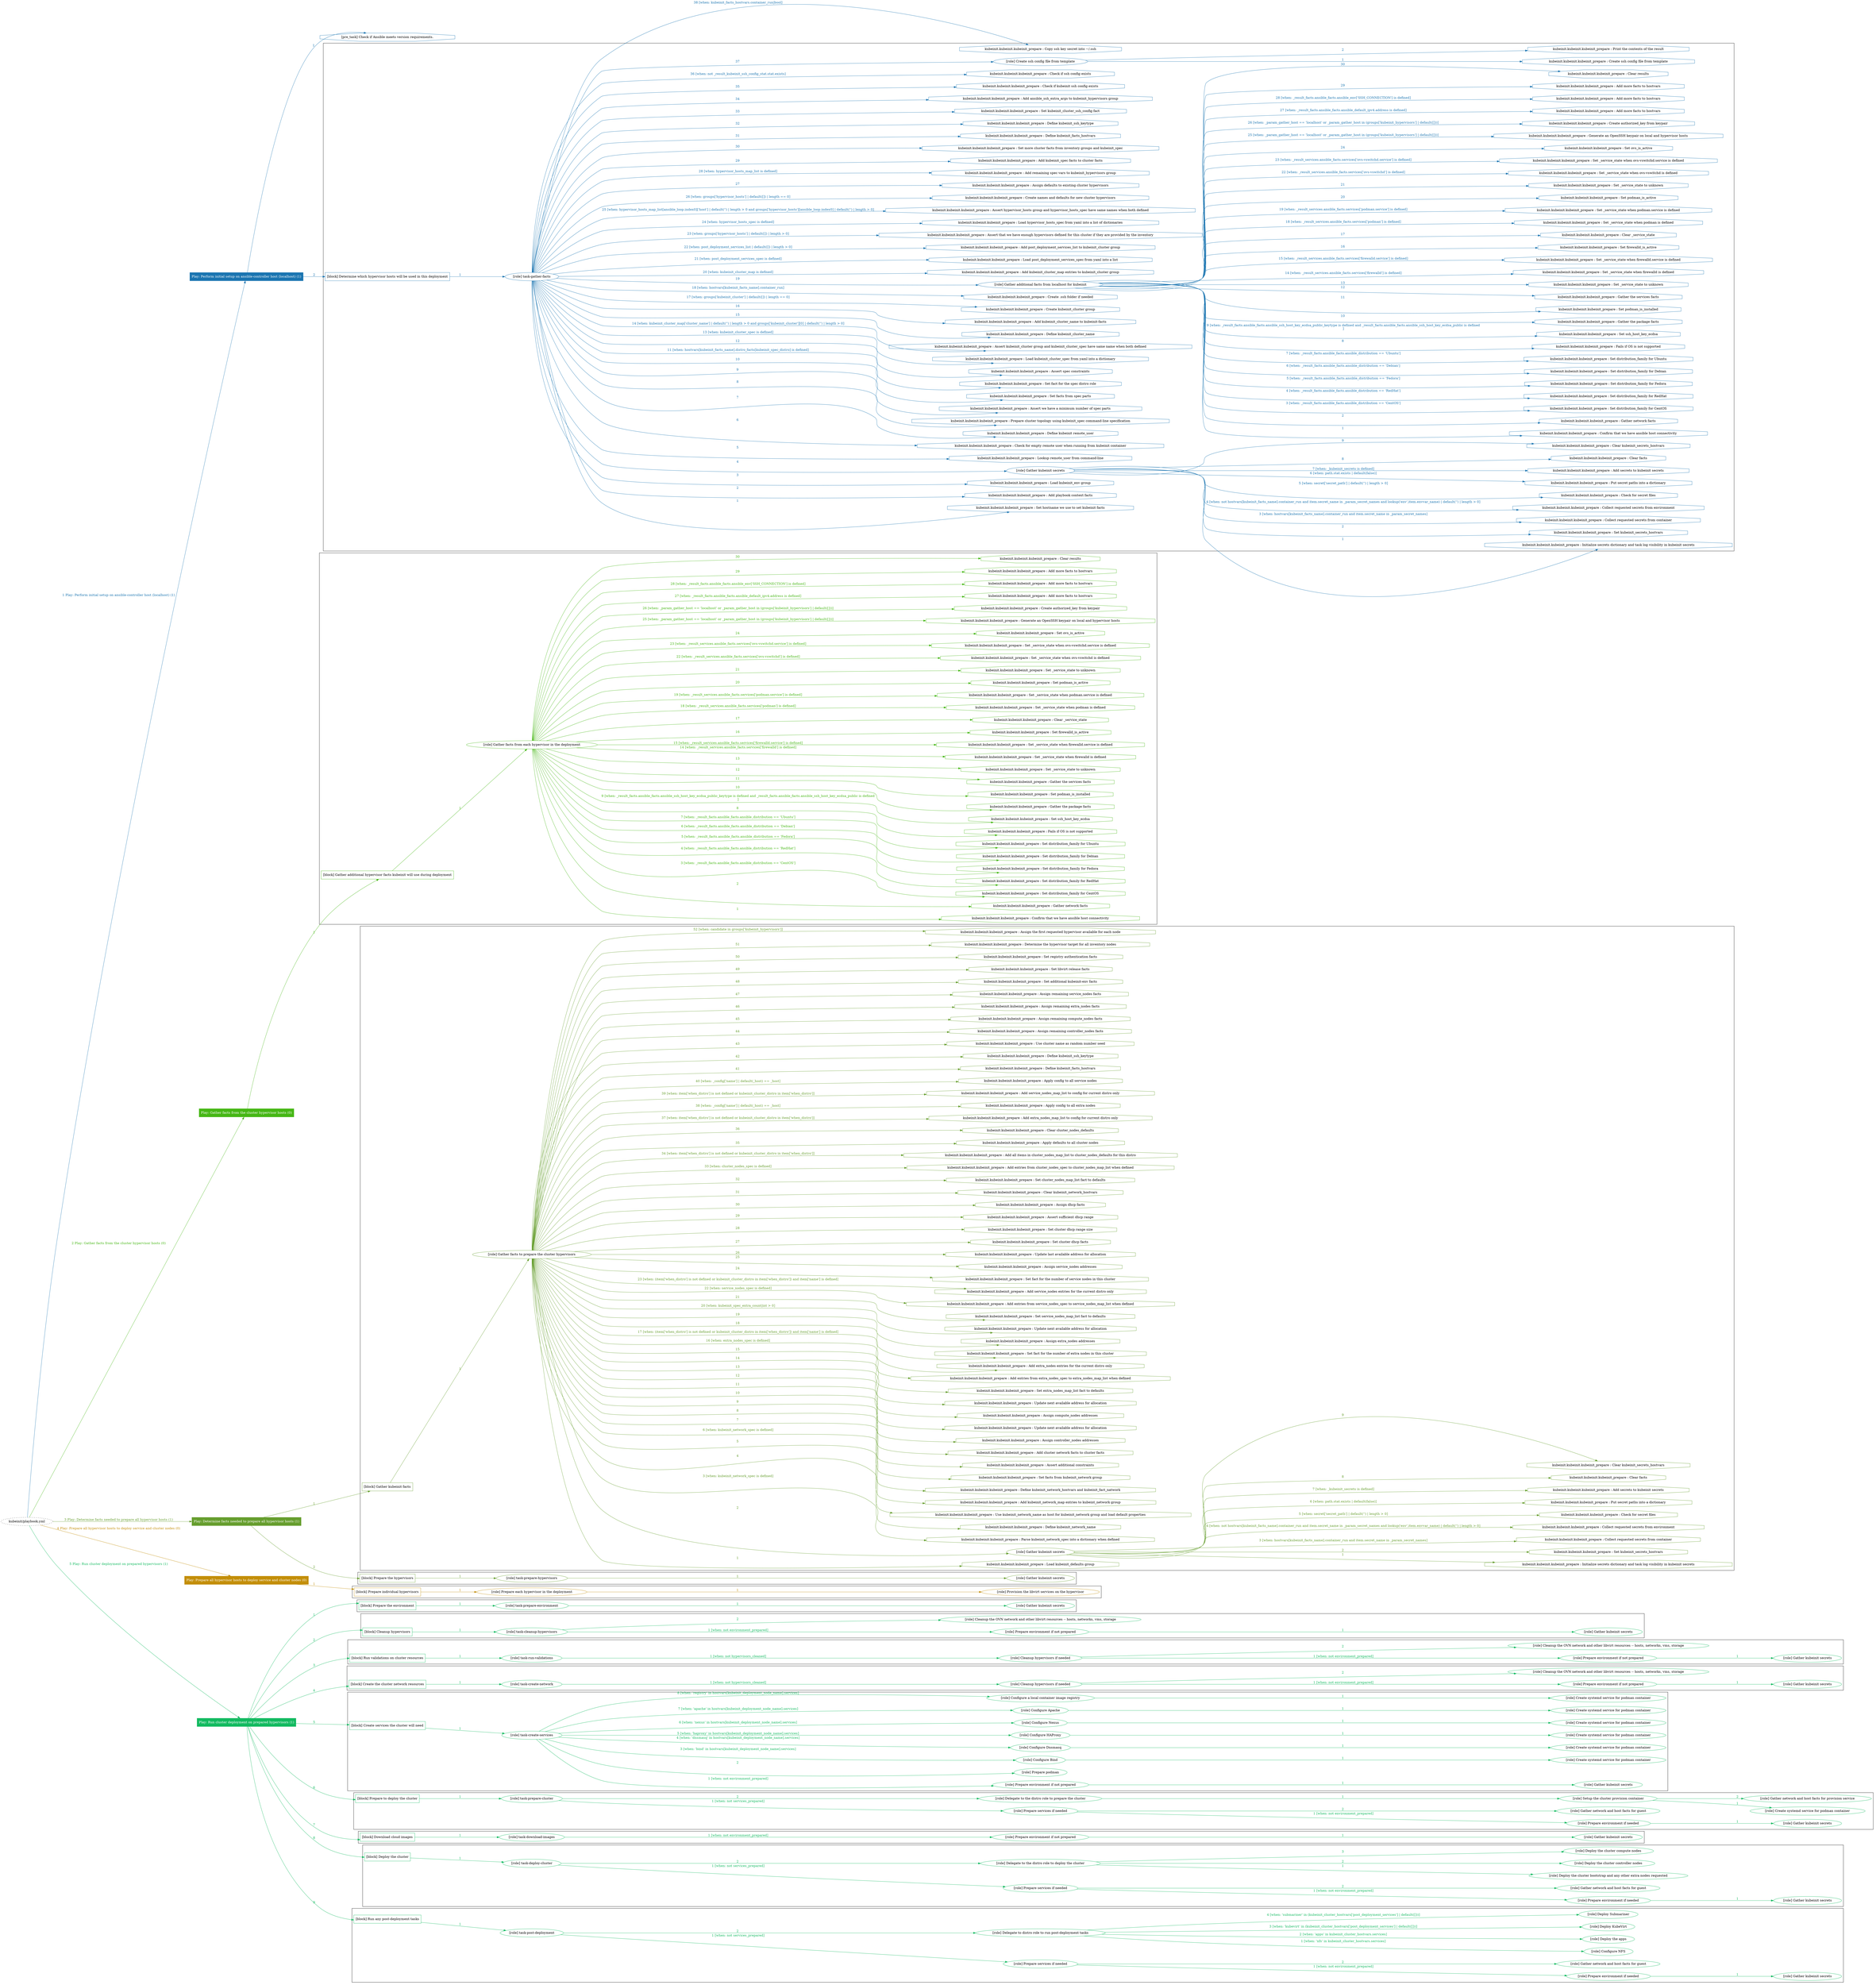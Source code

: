 digraph {
	graph [concentrate=true ordering=in rankdir=LR ratio=fill]
	edge [esep=5 sep=10]
	"kubeinit/playbook.yml" [URL="/home/runner/work/kubeinit/kubeinit/kubeinit/playbook.yml" id=playbook_ea4ec64b style=dotted]
	"kubeinit/playbook.yml" -> play_ca1b72de [label="1 Play: Perform initial setup on ansible-controller host (localhost) (1)" color="#1b75b1" fontcolor="#1b75b1" id=edge_play_ca1b72de labeltooltip="1 Play: Perform initial setup on ansible-controller host (localhost) (1)" tooltip="1 Play: Perform initial setup on ansible-controller host (localhost) (1)"]
	subgraph "Play: Perform initial setup on ansible-controller host (localhost) (1)" {
		play_ca1b72de [label="Play: Perform initial setup on ansible-controller host (localhost) (1)" URL="/home/runner/work/kubeinit/kubeinit/kubeinit/playbook.yml" color="#1b75b1" fontcolor="#ffffff" id=play_ca1b72de shape=box style=filled tooltip=localhost]
		pre_task_d21a9c3f [label="[pre_task] Check if Ansible meets version requirements." URL="/home/runner/work/kubeinit/kubeinit/kubeinit/playbook.yml" color="#1b75b1" id=pre_task_d21a9c3f shape=octagon tooltip="Check if Ansible meets version requirements."]
		play_ca1b72de -> pre_task_d21a9c3f [label="1 " color="#1b75b1" fontcolor="#1b75b1" id=edge_pre_task_d21a9c3f labeltooltip="1 " tooltip="1 "]
		play_ca1b72de -> block_2431d46c [label=2 color="#1b75b1" fontcolor="#1b75b1" id=edge_block_2431d46c labeltooltip=2 tooltip=2]
		subgraph cluster_block_2431d46c {
			block_2431d46c [label="[block] Determine which hypervisor hosts will be used in this deployment" URL="/home/runner/work/kubeinit/kubeinit/kubeinit/playbook.yml" color="#1b75b1" id=block_2431d46c labeltooltip="Determine which hypervisor hosts will be used in this deployment" shape=box tooltip="Determine which hypervisor hosts will be used in this deployment"]
			block_2431d46c -> role_38d95f3f [label="1 " color="#1b75b1" fontcolor="#1b75b1" id=edge_role_38d95f3f labeltooltip="1 " tooltip="1 "]
			subgraph "task-gather-facts" {
				role_38d95f3f [label="[role] task-gather-facts" URL="/home/runner/work/kubeinit/kubeinit/kubeinit/playbook.yml" color="#1b75b1" id=role_38d95f3f tooltip="task-gather-facts"]
				task_f24a37d2 [label="kubeinit.kubeinit.kubeinit_prepare : Set hostname we use to set kubeinit facts" URL="/home/runner/.ansible/collections/ansible_collections/kubeinit/kubeinit/roles/kubeinit_prepare/tasks/build_hypervisors_group.yml" color="#1b75b1" id=task_f24a37d2 shape=octagon tooltip="kubeinit.kubeinit.kubeinit_prepare : Set hostname we use to set kubeinit facts"]
				role_38d95f3f -> task_f24a37d2 [label="1 " color="#1b75b1" fontcolor="#1b75b1" id=edge_task_f24a37d2 labeltooltip="1 " tooltip="1 "]
				task_c6cec8c8 [label="kubeinit.kubeinit.kubeinit_prepare : Add playbook context facts" URL="/home/runner/.ansible/collections/ansible_collections/kubeinit/kubeinit/roles/kubeinit_prepare/tasks/build_hypervisors_group.yml" color="#1b75b1" id=task_c6cec8c8 shape=octagon tooltip="kubeinit.kubeinit.kubeinit_prepare : Add playbook context facts"]
				role_38d95f3f -> task_c6cec8c8 [label="2 " color="#1b75b1" fontcolor="#1b75b1" id=edge_task_c6cec8c8 labeltooltip="2 " tooltip="2 "]
				task_4e6ad67d [label="kubeinit.kubeinit.kubeinit_prepare : Load kubeinit_env group" URL="/home/runner/.ansible/collections/ansible_collections/kubeinit/kubeinit/roles/kubeinit_prepare/tasks/build_hypervisors_group.yml" color="#1b75b1" id=task_4e6ad67d shape=octagon tooltip="kubeinit.kubeinit.kubeinit_prepare : Load kubeinit_env group"]
				role_38d95f3f -> task_4e6ad67d [label="3 " color="#1b75b1" fontcolor="#1b75b1" id=edge_task_4e6ad67d labeltooltip="3 " tooltip="3 "]
				role_38d95f3f -> role_6176a443 [label="4 " color="#1b75b1" fontcolor="#1b75b1" id=edge_role_6176a443 labeltooltip="4 " tooltip="4 "]
				subgraph "Gather kubeinit secrets" {
					role_6176a443 [label="[role] Gather kubeinit secrets" URL="/home/runner/.ansible/collections/ansible_collections/kubeinit/kubeinit/roles/kubeinit_prepare/tasks/build_hypervisors_group.yml" color="#1b75b1" id=role_6176a443 tooltip="Gather kubeinit secrets"]
					task_825e6dc7 [label="kubeinit.kubeinit.kubeinit_prepare : Initialize secrets dictionary and task log visibility in kubeinit secrets" URL="/home/runner/.ansible/collections/ansible_collections/kubeinit/kubeinit/roles/kubeinit_prepare/tasks/gather_kubeinit_secrets.yml" color="#1b75b1" id=task_825e6dc7 shape=octagon tooltip="kubeinit.kubeinit.kubeinit_prepare : Initialize secrets dictionary and task log visibility in kubeinit secrets"]
					role_6176a443 -> task_825e6dc7 [label="1 " color="#1b75b1" fontcolor="#1b75b1" id=edge_task_825e6dc7 labeltooltip="1 " tooltip="1 "]
					task_ff55903a [label="kubeinit.kubeinit.kubeinit_prepare : Set kubeinit_secrets_hostvars" URL="/home/runner/.ansible/collections/ansible_collections/kubeinit/kubeinit/roles/kubeinit_prepare/tasks/gather_kubeinit_secrets.yml" color="#1b75b1" id=task_ff55903a shape=octagon tooltip="kubeinit.kubeinit.kubeinit_prepare : Set kubeinit_secrets_hostvars"]
					role_6176a443 -> task_ff55903a [label="2 " color="#1b75b1" fontcolor="#1b75b1" id=edge_task_ff55903a labeltooltip="2 " tooltip="2 "]
					task_8d18deb3 [label="kubeinit.kubeinit.kubeinit_prepare : Collect requested secrets from container" URL="/home/runner/.ansible/collections/ansible_collections/kubeinit/kubeinit/roles/kubeinit_prepare/tasks/gather_kubeinit_secrets.yml" color="#1b75b1" id=task_8d18deb3 shape=octagon tooltip="kubeinit.kubeinit.kubeinit_prepare : Collect requested secrets from container"]
					role_6176a443 -> task_8d18deb3 [label="3 [when: hostvars[kubeinit_facts_name].container_run and item.secret_name in _param_secret_names]" color="#1b75b1" fontcolor="#1b75b1" id=edge_task_8d18deb3 labeltooltip="3 [when: hostvars[kubeinit_facts_name].container_run and item.secret_name in _param_secret_names]" tooltip="3 [when: hostvars[kubeinit_facts_name].container_run and item.secret_name in _param_secret_names]"]
					task_454ba31f [label="kubeinit.kubeinit.kubeinit_prepare : Collect requested secrets from environment" URL="/home/runner/.ansible/collections/ansible_collections/kubeinit/kubeinit/roles/kubeinit_prepare/tasks/gather_kubeinit_secrets.yml" color="#1b75b1" id=task_454ba31f shape=octagon tooltip="kubeinit.kubeinit.kubeinit_prepare : Collect requested secrets from environment"]
					role_6176a443 -> task_454ba31f [label="4 [when: not hostvars[kubeinit_facts_name].container_run and item.secret_name in _param_secret_names and lookup('env',item.envvar_name) | default('') | length > 0]" color="#1b75b1" fontcolor="#1b75b1" id=edge_task_454ba31f labeltooltip="4 [when: not hostvars[kubeinit_facts_name].container_run and item.secret_name in _param_secret_names and lookup('env',item.envvar_name) | default('') | length > 0]" tooltip="4 [when: not hostvars[kubeinit_facts_name].container_run and item.secret_name in _param_secret_names and lookup('env',item.envvar_name) | default('') | length > 0]"]
					task_b79a77a8 [label="kubeinit.kubeinit.kubeinit_prepare : Check for secret files" URL="/home/runner/.ansible/collections/ansible_collections/kubeinit/kubeinit/roles/kubeinit_prepare/tasks/gather_kubeinit_secrets.yml" color="#1b75b1" id=task_b79a77a8 shape=octagon tooltip="kubeinit.kubeinit.kubeinit_prepare : Check for secret files"]
					role_6176a443 -> task_b79a77a8 [label="5 [when: secret['secret_path'] | default('') | length > 0]" color="#1b75b1" fontcolor="#1b75b1" id=edge_task_b79a77a8 labeltooltip="5 [when: secret['secret_path'] | default('') | length > 0]" tooltip="5 [when: secret['secret_path'] | default('') | length > 0]"]
					task_699ca58d [label="kubeinit.kubeinit.kubeinit_prepare : Put secret paths into a dictionary" URL="/home/runner/.ansible/collections/ansible_collections/kubeinit/kubeinit/roles/kubeinit_prepare/tasks/gather_kubeinit_secrets.yml" color="#1b75b1" id=task_699ca58d shape=octagon tooltip="kubeinit.kubeinit.kubeinit_prepare : Put secret paths into a dictionary"]
					role_6176a443 -> task_699ca58d [label="6 [when: path.stat.exists | default(false)]" color="#1b75b1" fontcolor="#1b75b1" id=edge_task_699ca58d labeltooltip="6 [when: path.stat.exists | default(false)]" tooltip="6 [when: path.stat.exists | default(false)]"]
					task_1e96b13c [label="kubeinit.kubeinit.kubeinit_prepare : Add secrets to kubeinit secrets" URL="/home/runner/.ansible/collections/ansible_collections/kubeinit/kubeinit/roles/kubeinit_prepare/tasks/gather_kubeinit_secrets.yml" color="#1b75b1" id=task_1e96b13c shape=octagon tooltip="kubeinit.kubeinit.kubeinit_prepare : Add secrets to kubeinit secrets"]
					role_6176a443 -> task_1e96b13c [label="7 [when: _kubeinit_secrets is defined]" color="#1b75b1" fontcolor="#1b75b1" id=edge_task_1e96b13c labeltooltip="7 [when: _kubeinit_secrets is defined]" tooltip="7 [when: _kubeinit_secrets is defined]"]
					task_b8d78069 [label="kubeinit.kubeinit.kubeinit_prepare : Clear facts" URL="/home/runner/.ansible/collections/ansible_collections/kubeinit/kubeinit/roles/kubeinit_prepare/tasks/gather_kubeinit_secrets.yml" color="#1b75b1" id=task_b8d78069 shape=octagon tooltip="kubeinit.kubeinit.kubeinit_prepare : Clear facts"]
					role_6176a443 -> task_b8d78069 [label="8 " color="#1b75b1" fontcolor="#1b75b1" id=edge_task_b8d78069 labeltooltip="8 " tooltip="8 "]
					task_9ab0f981 [label="kubeinit.kubeinit.kubeinit_prepare : Clear kubeinit_secrets_hostvars" URL="/home/runner/.ansible/collections/ansible_collections/kubeinit/kubeinit/roles/kubeinit_prepare/tasks/gather_kubeinit_secrets.yml" color="#1b75b1" id=task_9ab0f981 shape=octagon tooltip="kubeinit.kubeinit.kubeinit_prepare : Clear kubeinit_secrets_hostvars"]
					role_6176a443 -> task_9ab0f981 [label="9 " color="#1b75b1" fontcolor="#1b75b1" id=edge_task_9ab0f981 labeltooltip="9 " tooltip="9 "]
				}
				task_682c5504 [label="kubeinit.kubeinit.kubeinit_prepare : Lookup remote_user from command-line" URL="/home/runner/.ansible/collections/ansible_collections/kubeinit/kubeinit/roles/kubeinit_prepare/tasks/build_hypervisors_group.yml" color="#1b75b1" id=task_682c5504 shape=octagon tooltip="kubeinit.kubeinit.kubeinit_prepare : Lookup remote_user from command-line"]
				role_38d95f3f -> task_682c5504 [label="5 " color="#1b75b1" fontcolor="#1b75b1" id=edge_task_682c5504 labeltooltip="5 " tooltip="5 "]
				task_a44ec0d7 [label="kubeinit.kubeinit.kubeinit_prepare : Check for empty remote user when running from kubeinit container" URL="/home/runner/.ansible/collections/ansible_collections/kubeinit/kubeinit/roles/kubeinit_prepare/tasks/build_hypervisors_group.yml" color="#1b75b1" id=task_a44ec0d7 shape=octagon tooltip="kubeinit.kubeinit.kubeinit_prepare : Check for empty remote user when running from kubeinit container"]
				role_38d95f3f -> task_a44ec0d7 [label="6 " color="#1b75b1" fontcolor="#1b75b1" id=edge_task_a44ec0d7 labeltooltip="6 " tooltip="6 "]
				task_b383a3d6 [label="kubeinit.kubeinit.kubeinit_prepare : Define kubeinit remote_user" URL="/home/runner/.ansible/collections/ansible_collections/kubeinit/kubeinit/roles/kubeinit_prepare/tasks/build_hypervisors_group.yml" color="#1b75b1" id=task_b383a3d6 shape=octagon tooltip="kubeinit.kubeinit.kubeinit_prepare : Define kubeinit remote_user"]
				role_38d95f3f -> task_b383a3d6 [label="7 " color="#1b75b1" fontcolor="#1b75b1" id=edge_task_b383a3d6 labeltooltip="7 " tooltip="7 "]
				task_71bfd1a4 [label="kubeinit.kubeinit.kubeinit_prepare : Prepare cluster topology using kubeinit_spec command-line specification" URL="/home/runner/.ansible/collections/ansible_collections/kubeinit/kubeinit/roles/kubeinit_prepare/tasks/build_hypervisors_group.yml" color="#1b75b1" id=task_71bfd1a4 shape=octagon tooltip="kubeinit.kubeinit.kubeinit_prepare : Prepare cluster topology using kubeinit_spec command-line specification"]
				role_38d95f3f -> task_71bfd1a4 [label="8 " color="#1b75b1" fontcolor="#1b75b1" id=edge_task_71bfd1a4 labeltooltip="8 " tooltip="8 "]
				task_043a22cd [label="kubeinit.kubeinit.kubeinit_prepare : Assert we have a minimum number of spec parts" URL="/home/runner/.ansible/collections/ansible_collections/kubeinit/kubeinit/roles/kubeinit_prepare/tasks/build_hypervisors_group.yml" color="#1b75b1" id=task_043a22cd shape=octagon tooltip="kubeinit.kubeinit.kubeinit_prepare : Assert we have a minimum number of spec parts"]
				role_38d95f3f -> task_043a22cd [label="9 " color="#1b75b1" fontcolor="#1b75b1" id=edge_task_043a22cd labeltooltip="9 " tooltip="9 "]
				task_53e32a70 [label="kubeinit.kubeinit.kubeinit_prepare : Set facts from spec parts" URL="/home/runner/.ansible/collections/ansible_collections/kubeinit/kubeinit/roles/kubeinit_prepare/tasks/build_hypervisors_group.yml" color="#1b75b1" id=task_53e32a70 shape=octagon tooltip="kubeinit.kubeinit.kubeinit_prepare : Set facts from spec parts"]
				role_38d95f3f -> task_53e32a70 [label="10 " color="#1b75b1" fontcolor="#1b75b1" id=edge_task_53e32a70 labeltooltip="10 " tooltip="10 "]
				task_50593fdd [label="kubeinit.kubeinit.kubeinit_prepare : Set fact for the spec distro role" URL="/home/runner/.ansible/collections/ansible_collections/kubeinit/kubeinit/roles/kubeinit_prepare/tasks/build_hypervisors_group.yml" color="#1b75b1" id=task_50593fdd shape=octagon tooltip="kubeinit.kubeinit.kubeinit_prepare : Set fact for the spec distro role"]
				role_38d95f3f -> task_50593fdd [label="11 [when: hostvars[kubeinit_facts_name].distro_facts[kubeinit_spec_distro] is defined]" color="#1b75b1" fontcolor="#1b75b1" id=edge_task_50593fdd labeltooltip="11 [when: hostvars[kubeinit_facts_name].distro_facts[kubeinit_spec_distro] is defined]" tooltip="11 [when: hostvars[kubeinit_facts_name].distro_facts[kubeinit_spec_distro] is defined]"]
				task_618c5c9b [label="kubeinit.kubeinit.kubeinit_prepare : Assert spec constraints" URL="/home/runner/.ansible/collections/ansible_collections/kubeinit/kubeinit/roles/kubeinit_prepare/tasks/build_hypervisors_group.yml" color="#1b75b1" id=task_618c5c9b shape=octagon tooltip="kubeinit.kubeinit.kubeinit_prepare : Assert spec constraints"]
				role_38d95f3f -> task_618c5c9b [label="12 " color="#1b75b1" fontcolor="#1b75b1" id=edge_task_618c5c9b labeltooltip="12 " tooltip="12 "]
				task_cc5f6087 [label="kubeinit.kubeinit.kubeinit_prepare : Load kubeinit_cluster_spec from yaml into a dictionary" URL="/home/runner/.ansible/collections/ansible_collections/kubeinit/kubeinit/roles/kubeinit_prepare/tasks/build_hypervisors_group.yml" color="#1b75b1" id=task_cc5f6087 shape=octagon tooltip="kubeinit.kubeinit.kubeinit_prepare : Load kubeinit_cluster_spec from yaml into a dictionary"]
				role_38d95f3f -> task_cc5f6087 [label="13 [when: kubeinit_cluster_spec is defined]" color="#1b75b1" fontcolor="#1b75b1" id=edge_task_cc5f6087 labeltooltip="13 [when: kubeinit_cluster_spec is defined]" tooltip="13 [when: kubeinit_cluster_spec is defined]"]
				task_a8290993 [label="kubeinit.kubeinit.kubeinit_prepare : Assert kubeinit_cluster group and kubeinit_cluster_spec have same name when both defined" URL="/home/runner/.ansible/collections/ansible_collections/kubeinit/kubeinit/roles/kubeinit_prepare/tasks/build_hypervisors_group.yml" color="#1b75b1" id=task_a8290993 shape=octagon tooltip="kubeinit.kubeinit.kubeinit_prepare : Assert kubeinit_cluster group and kubeinit_cluster_spec have same name when both defined"]
				role_38d95f3f -> task_a8290993 [label="14 [when: kubeinit_cluster_map['cluster_name'] | default('') | length > 0 and groups['kubeinit_cluster'][0] | default('') | length > 0]" color="#1b75b1" fontcolor="#1b75b1" id=edge_task_a8290993 labeltooltip="14 [when: kubeinit_cluster_map['cluster_name'] | default('') | length > 0 and groups['kubeinit_cluster'][0] | default('') | length > 0]" tooltip="14 [when: kubeinit_cluster_map['cluster_name'] | default('') | length > 0 and groups['kubeinit_cluster'][0] | default('') | length > 0]"]
				task_ea392588 [label="kubeinit.kubeinit.kubeinit_prepare : Define kubeinit_cluster_name" URL="/home/runner/.ansible/collections/ansible_collections/kubeinit/kubeinit/roles/kubeinit_prepare/tasks/build_hypervisors_group.yml" color="#1b75b1" id=task_ea392588 shape=octagon tooltip="kubeinit.kubeinit.kubeinit_prepare : Define kubeinit_cluster_name"]
				role_38d95f3f -> task_ea392588 [label="15 " color="#1b75b1" fontcolor="#1b75b1" id=edge_task_ea392588 labeltooltip="15 " tooltip="15 "]
				task_5ba234d1 [label="kubeinit.kubeinit.kubeinit_prepare : Add kubeinit_cluster_name to kubeinit-facts" URL="/home/runner/.ansible/collections/ansible_collections/kubeinit/kubeinit/roles/kubeinit_prepare/tasks/build_hypervisors_group.yml" color="#1b75b1" id=task_5ba234d1 shape=octagon tooltip="kubeinit.kubeinit.kubeinit_prepare : Add kubeinit_cluster_name to kubeinit-facts"]
				role_38d95f3f -> task_5ba234d1 [label="16 " color="#1b75b1" fontcolor="#1b75b1" id=edge_task_5ba234d1 labeltooltip="16 " tooltip="16 "]
				task_696e2091 [label="kubeinit.kubeinit.kubeinit_prepare : Create kubeinit_cluster group" URL="/home/runner/.ansible/collections/ansible_collections/kubeinit/kubeinit/roles/kubeinit_prepare/tasks/build_hypervisors_group.yml" color="#1b75b1" id=task_696e2091 shape=octagon tooltip="kubeinit.kubeinit.kubeinit_prepare : Create kubeinit_cluster group"]
				role_38d95f3f -> task_696e2091 [label="17 [when: groups['kubeinit_cluster'] | default([]) | length == 0]" color="#1b75b1" fontcolor="#1b75b1" id=edge_task_696e2091 labeltooltip="17 [when: groups['kubeinit_cluster'] | default([]) | length == 0]" tooltip="17 [when: groups['kubeinit_cluster'] | default([]) | length == 0]"]
				task_087c0c58 [label="kubeinit.kubeinit.kubeinit_prepare : Create .ssh folder if needed" URL="/home/runner/.ansible/collections/ansible_collections/kubeinit/kubeinit/roles/kubeinit_prepare/tasks/build_hypervisors_group.yml" color="#1b75b1" id=task_087c0c58 shape=octagon tooltip="kubeinit.kubeinit.kubeinit_prepare : Create .ssh folder if needed"]
				role_38d95f3f -> task_087c0c58 [label="18 [when: hostvars[kubeinit_facts_name].container_run]" color="#1b75b1" fontcolor="#1b75b1" id=edge_task_087c0c58 labeltooltip="18 [when: hostvars[kubeinit_facts_name].container_run]" tooltip="18 [when: hostvars[kubeinit_facts_name].container_run]"]
				role_38d95f3f -> role_2499bfc8 [label="19 " color="#1b75b1" fontcolor="#1b75b1" id=edge_role_2499bfc8 labeltooltip="19 " tooltip="19 "]
				subgraph "Gather additional facts from localhost for kubeinit" {
					role_2499bfc8 [label="[role] Gather additional facts from localhost for kubeinit" URL="/home/runner/.ansible/collections/ansible_collections/kubeinit/kubeinit/roles/kubeinit_prepare/tasks/build_hypervisors_group.yml" color="#1b75b1" id=role_2499bfc8 tooltip="Gather additional facts from localhost for kubeinit"]
					task_9ab520d8 [label="kubeinit.kubeinit.kubeinit_prepare : Confirm that we have ansible host connectivity" URL="/home/runner/.ansible/collections/ansible_collections/kubeinit/kubeinit/roles/kubeinit_prepare/tasks/gather_host_facts.yml" color="#1b75b1" id=task_9ab520d8 shape=octagon tooltip="kubeinit.kubeinit.kubeinit_prepare : Confirm that we have ansible host connectivity"]
					role_2499bfc8 -> task_9ab520d8 [label="1 " color="#1b75b1" fontcolor="#1b75b1" id=edge_task_9ab520d8 labeltooltip="1 " tooltip="1 "]
					task_014ceab0 [label="kubeinit.kubeinit.kubeinit_prepare : Gather network facts" URL="/home/runner/.ansible/collections/ansible_collections/kubeinit/kubeinit/roles/kubeinit_prepare/tasks/gather_host_facts.yml" color="#1b75b1" id=task_014ceab0 shape=octagon tooltip="kubeinit.kubeinit.kubeinit_prepare : Gather network facts"]
					role_2499bfc8 -> task_014ceab0 [label="2 " color="#1b75b1" fontcolor="#1b75b1" id=edge_task_014ceab0 labeltooltip="2 " tooltip="2 "]
					task_801ac086 [label="kubeinit.kubeinit.kubeinit_prepare : Set distribution_family for CentOS" URL="/home/runner/.ansible/collections/ansible_collections/kubeinit/kubeinit/roles/kubeinit_prepare/tasks/gather_host_facts.yml" color="#1b75b1" id=task_801ac086 shape=octagon tooltip="kubeinit.kubeinit.kubeinit_prepare : Set distribution_family for CentOS"]
					role_2499bfc8 -> task_801ac086 [label="3 [when: _result_facts.ansible_facts.ansible_distribution == 'CentOS']" color="#1b75b1" fontcolor="#1b75b1" id=edge_task_801ac086 labeltooltip="3 [when: _result_facts.ansible_facts.ansible_distribution == 'CentOS']" tooltip="3 [when: _result_facts.ansible_facts.ansible_distribution == 'CentOS']"]
					task_383f7ff3 [label="kubeinit.kubeinit.kubeinit_prepare : Set distribution_family for RedHat" URL="/home/runner/.ansible/collections/ansible_collections/kubeinit/kubeinit/roles/kubeinit_prepare/tasks/gather_host_facts.yml" color="#1b75b1" id=task_383f7ff3 shape=octagon tooltip="kubeinit.kubeinit.kubeinit_prepare : Set distribution_family for RedHat"]
					role_2499bfc8 -> task_383f7ff3 [label="4 [when: _result_facts.ansible_facts.ansible_distribution == 'RedHat']" color="#1b75b1" fontcolor="#1b75b1" id=edge_task_383f7ff3 labeltooltip="4 [when: _result_facts.ansible_facts.ansible_distribution == 'RedHat']" tooltip="4 [when: _result_facts.ansible_facts.ansible_distribution == 'RedHat']"]
					task_2b9099ff [label="kubeinit.kubeinit.kubeinit_prepare : Set distribution_family for Fedora" URL="/home/runner/.ansible/collections/ansible_collections/kubeinit/kubeinit/roles/kubeinit_prepare/tasks/gather_host_facts.yml" color="#1b75b1" id=task_2b9099ff shape=octagon tooltip="kubeinit.kubeinit.kubeinit_prepare : Set distribution_family for Fedora"]
					role_2499bfc8 -> task_2b9099ff [label="5 [when: _result_facts.ansible_facts.ansible_distribution == 'Fedora']" color="#1b75b1" fontcolor="#1b75b1" id=edge_task_2b9099ff labeltooltip="5 [when: _result_facts.ansible_facts.ansible_distribution == 'Fedora']" tooltip="5 [when: _result_facts.ansible_facts.ansible_distribution == 'Fedora']"]
					task_3f97641e [label="kubeinit.kubeinit.kubeinit_prepare : Set distribution_family for Debian" URL="/home/runner/.ansible/collections/ansible_collections/kubeinit/kubeinit/roles/kubeinit_prepare/tasks/gather_host_facts.yml" color="#1b75b1" id=task_3f97641e shape=octagon tooltip="kubeinit.kubeinit.kubeinit_prepare : Set distribution_family for Debian"]
					role_2499bfc8 -> task_3f97641e [label="6 [when: _result_facts.ansible_facts.ansible_distribution == 'Debian']" color="#1b75b1" fontcolor="#1b75b1" id=edge_task_3f97641e labeltooltip="6 [when: _result_facts.ansible_facts.ansible_distribution == 'Debian']" tooltip="6 [when: _result_facts.ansible_facts.ansible_distribution == 'Debian']"]
					task_32405070 [label="kubeinit.kubeinit.kubeinit_prepare : Set distribution_family for Ubuntu" URL="/home/runner/.ansible/collections/ansible_collections/kubeinit/kubeinit/roles/kubeinit_prepare/tasks/gather_host_facts.yml" color="#1b75b1" id=task_32405070 shape=octagon tooltip="kubeinit.kubeinit.kubeinit_prepare : Set distribution_family for Ubuntu"]
					role_2499bfc8 -> task_32405070 [label="7 [when: _result_facts.ansible_facts.ansible_distribution == 'Ubuntu']" color="#1b75b1" fontcolor="#1b75b1" id=edge_task_32405070 labeltooltip="7 [when: _result_facts.ansible_facts.ansible_distribution == 'Ubuntu']" tooltip="7 [when: _result_facts.ansible_facts.ansible_distribution == 'Ubuntu']"]
					task_011302ce [label="kubeinit.kubeinit.kubeinit_prepare : Fails if OS is not supported" URL="/home/runner/.ansible/collections/ansible_collections/kubeinit/kubeinit/roles/kubeinit_prepare/tasks/gather_host_facts.yml" color="#1b75b1" id=task_011302ce shape=octagon tooltip="kubeinit.kubeinit.kubeinit_prepare : Fails if OS is not supported"]
					role_2499bfc8 -> task_011302ce [label="8 " color="#1b75b1" fontcolor="#1b75b1" id=edge_task_011302ce labeltooltip="8 " tooltip="8 "]
					task_d8625a70 [label="kubeinit.kubeinit.kubeinit_prepare : Set ssh_host_key_ecdsa" URL="/home/runner/.ansible/collections/ansible_collections/kubeinit/kubeinit/roles/kubeinit_prepare/tasks/gather_host_facts.yml" color="#1b75b1" id=task_d8625a70 shape=octagon tooltip="kubeinit.kubeinit.kubeinit_prepare : Set ssh_host_key_ecdsa"]
					role_2499bfc8 -> task_d8625a70 [label="9 [when: _result_facts.ansible_facts.ansible_ssh_host_key_ecdsa_public_keytype is defined and _result_facts.ansible_facts.ansible_ssh_host_key_ecdsa_public is defined
]" color="#1b75b1" fontcolor="#1b75b1" id=edge_task_d8625a70 labeltooltip="9 [when: _result_facts.ansible_facts.ansible_ssh_host_key_ecdsa_public_keytype is defined and _result_facts.ansible_facts.ansible_ssh_host_key_ecdsa_public is defined
]" tooltip="9 [when: _result_facts.ansible_facts.ansible_ssh_host_key_ecdsa_public_keytype is defined and _result_facts.ansible_facts.ansible_ssh_host_key_ecdsa_public is defined
]"]
					task_12aed217 [label="kubeinit.kubeinit.kubeinit_prepare : Gather the package facts" URL="/home/runner/.ansible/collections/ansible_collections/kubeinit/kubeinit/roles/kubeinit_prepare/tasks/gather_host_facts.yml" color="#1b75b1" id=task_12aed217 shape=octagon tooltip="kubeinit.kubeinit.kubeinit_prepare : Gather the package facts"]
					role_2499bfc8 -> task_12aed217 [label="10 " color="#1b75b1" fontcolor="#1b75b1" id=edge_task_12aed217 labeltooltip="10 " tooltip="10 "]
					task_2f24957b [label="kubeinit.kubeinit.kubeinit_prepare : Set podman_is_installed" URL="/home/runner/.ansible/collections/ansible_collections/kubeinit/kubeinit/roles/kubeinit_prepare/tasks/gather_host_facts.yml" color="#1b75b1" id=task_2f24957b shape=octagon tooltip="kubeinit.kubeinit.kubeinit_prepare : Set podman_is_installed"]
					role_2499bfc8 -> task_2f24957b [label="11 " color="#1b75b1" fontcolor="#1b75b1" id=edge_task_2f24957b labeltooltip="11 " tooltip="11 "]
					task_0d5c5c09 [label="kubeinit.kubeinit.kubeinit_prepare : Gather the services facts" URL="/home/runner/.ansible/collections/ansible_collections/kubeinit/kubeinit/roles/kubeinit_prepare/tasks/gather_host_facts.yml" color="#1b75b1" id=task_0d5c5c09 shape=octagon tooltip="kubeinit.kubeinit.kubeinit_prepare : Gather the services facts"]
					role_2499bfc8 -> task_0d5c5c09 [label="12 " color="#1b75b1" fontcolor="#1b75b1" id=edge_task_0d5c5c09 labeltooltip="12 " tooltip="12 "]
					task_68ea2657 [label="kubeinit.kubeinit.kubeinit_prepare : Set _service_state to unknown" URL="/home/runner/.ansible/collections/ansible_collections/kubeinit/kubeinit/roles/kubeinit_prepare/tasks/gather_host_facts.yml" color="#1b75b1" id=task_68ea2657 shape=octagon tooltip="kubeinit.kubeinit.kubeinit_prepare : Set _service_state to unknown"]
					role_2499bfc8 -> task_68ea2657 [label="13 " color="#1b75b1" fontcolor="#1b75b1" id=edge_task_68ea2657 labeltooltip="13 " tooltip="13 "]
					task_c98263fc [label="kubeinit.kubeinit.kubeinit_prepare : Set _service_state when firewalld is defined" URL="/home/runner/.ansible/collections/ansible_collections/kubeinit/kubeinit/roles/kubeinit_prepare/tasks/gather_host_facts.yml" color="#1b75b1" id=task_c98263fc shape=octagon tooltip="kubeinit.kubeinit.kubeinit_prepare : Set _service_state when firewalld is defined"]
					role_2499bfc8 -> task_c98263fc [label="14 [when: _result_services.ansible_facts.services['firewalld'] is defined]" color="#1b75b1" fontcolor="#1b75b1" id=edge_task_c98263fc labeltooltip="14 [when: _result_services.ansible_facts.services['firewalld'] is defined]" tooltip="14 [when: _result_services.ansible_facts.services['firewalld'] is defined]"]
					task_f307ac28 [label="kubeinit.kubeinit.kubeinit_prepare : Set _service_state when firewalld.service is defined" URL="/home/runner/.ansible/collections/ansible_collections/kubeinit/kubeinit/roles/kubeinit_prepare/tasks/gather_host_facts.yml" color="#1b75b1" id=task_f307ac28 shape=octagon tooltip="kubeinit.kubeinit.kubeinit_prepare : Set _service_state when firewalld.service is defined"]
					role_2499bfc8 -> task_f307ac28 [label="15 [when: _result_services.ansible_facts.services['firewalld.service'] is defined]" color="#1b75b1" fontcolor="#1b75b1" id=edge_task_f307ac28 labeltooltip="15 [when: _result_services.ansible_facts.services['firewalld.service'] is defined]" tooltip="15 [when: _result_services.ansible_facts.services['firewalld.service'] is defined]"]
					task_a21920ad [label="kubeinit.kubeinit.kubeinit_prepare : Set firewalld_is_active" URL="/home/runner/.ansible/collections/ansible_collections/kubeinit/kubeinit/roles/kubeinit_prepare/tasks/gather_host_facts.yml" color="#1b75b1" id=task_a21920ad shape=octagon tooltip="kubeinit.kubeinit.kubeinit_prepare : Set firewalld_is_active"]
					role_2499bfc8 -> task_a21920ad [label="16 " color="#1b75b1" fontcolor="#1b75b1" id=edge_task_a21920ad labeltooltip="16 " tooltip="16 "]
					task_e4e7d215 [label="kubeinit.kubeinit.kubeinit_prepare : Clear _service_state" URL="/home/runner/.ansible/collections/ansible_collections/kubeinit/kubeinit/roles/kubeinit_prepare/tasks/gather_host_facts.yml" color="#1b75b1" id=task_e4e7d215 shape=octagon tooltip="kubeinit.kubeinit.kubeinit_prepare : Clear _service_state"]
					role_2499bfc8 -> task_e4e7d215 [label="17 " color="#1b75b1" fontcolor="#1b75b1" id=edge_task_e4e7d215 labeltooltip="17 " tooltip="17 "]
					task_70b3cf94 [label="kubeinit.kubeinit.kubeinit_prepare : Set _service_state when podman is defined" URL="/home/runner/.ansible/collections/ansible_collections/kubeinit/kubeinit/roles/kubeinit_prepare/tasks/gather_host_facts.yml" color="#1b75b1" id=task_70b3cf94 shape=octagon tooltip="kubeinit.kubeinit.kubeinit_prepare : Set _service_state when podman is defined"]
					role_2499bfc8 -> task_70b3cf94 [label="18 [when: _result_services.ansible_facts.services['podman'] is defined]" color="#1b75b1" fontcolor="#1b75b1" id=edge_task_70b3cf94 labeltooltip="18 [when: _result_services.ansible_facts.services['podman'] is defined]" tooltip="18 [when: _result_services.ansible_facts.services['podman'] is defined]"]
					task_91d4d514 [label="kubeinit.kubeinit.kubeinit_prepare : Set _service_state when podman.service is defined" URL="/home/runner/.ansible/collections/ansible_collections/kubeinit/kubeinit/roles/kubeinit_prepare/tasks/gather_host_facts.yml" color="#1b75b1" id=task_91d4d514 shape=octagon tooltip="kubeinit.kubeinit.kubeinit_prepare : Set _service_state when podman.service is defined"]
					role_2499bfc8 -> task_91d4d514 [label="19 [when: _result_services.ansible_facts.services['podman.service'] is defined]" color="#1b75b1" fontcolor="#1b75b1" id=edge_task_91d4d514 labeltooltip="19 [when: _result_services.ansible_facts.services['podman.service'] is defined]" tooltip="19 [when: _result_services.ansible_facts.services['podman.service'] is defined]"]
					task_f9a3d52e [label="kubeinit.kubeinit.kubeinit_prepare : Set podman_is_active" URL="/home/runner/.ansible/collections/ansible_collections/kubeinit/kubeinit/roles/kubeinit_prepare/tasks/gather_host_facts.yml" color="#1b75b1" id=task_f9a3d52e shape=octagon tooltip="kubeinit.kubeinit.kubeinit_prepare : Set podman_is_active"]
					role_2499bfc8 -> task_f9a3d52e [label="20 " color="#1b75b1" fontcolor="#1b75b1" id=edge_task_f9a3d52e labeltooltip="20 " tooltip="20 "]
					task_9da47d81 [label="kubeinit.kubeinit.kubeinit_prepare : Set _service_state to unknown" URL="/home/runner/.ansible/collections/ansible_collections/kubeinit/kubeinit/roles/kubeinit_prepare/tasks/gather_host_facts.yml" color="#1b75b1" id=task_9da47d81 shape=octagon tooltip="kubeinit.kubeinit.kubeinit_prepare : Set _service_state to unknown"]
					role_2499bfc8 -> task_9da47d81 [label="21 " color="#1b75b1" fontcolor="#1b75b1" id=edge_task_9da47d81 labeltooltip="21 " tooltip="21 "]
					task_b2ec8e03 [label="kubeinit.kubeinit.kubeinit_prepare : Set _service_state when ovs-vswitchd is defined" URL="/home/runner/.ansible/collections/ansible_collections/kubeinit/kubeinit/roles/kubeinit_prepare/tasks/gather_host_facts.yml" color="#1b75b1" id=task_b2ec8e03 shape=octagon tooltip="kubeinit.kubeinit.kubeinit_prepare : Set _service_state when ovs-vswitchd is defined"]
					role_2499bfc8 -> task_b2ec8e03 [label="22 [when: _result_services.ansible_facts.services['ovs-vswitchd'] is defined]" color="#1b75b1" fontcolor="#1b75b1" id=edge_task_b2ec8e03 labeltooltip="22 [when: _result_services.ansible_facts.services['ovs-vswitchd'] is defined]" tooltip="22 [when: _result_services.ansible_facts.services['ovs-vswitchd'] is defined]"]
					task_7593743e [label="kubeinit.kubeinit.kubeinit_prepare : Set _service_state when ovs-vswitchd.service is defined" URL="/home/runner/.ansible/collections/ansible_collections/kubeinit/kubeinit/roles/kubeinit_prepare/tasks/gather_host_facts.yml" color="#1b75b1" id=task_7593743e shape=octagon tooltip="kubeinit.kubeinit.kubeinit_prepare : Set _service_state when ovs-vswitchd.service is defined"]
					role_2499bfc8 -> task_7593743e [label="23 [when: _result_services.ansible_facts.services['ovs-vswitchd.service'] is defined]" color="#1b75b1" fontcolor="#1b75b1" id=edge_task_7593743e labeltooltip="23 [when: _result_services.ansible_facts.services['ovs-vswitchd.service'] is defined]" tooltip="23 [when: _result_services.ansible_facts.services['ovs-vswitchd.service'] is defined]"]
					task_bd60249c [label="kubeinit.kubeinit.kubeinit_prepare : Set ovs_is_active" URL="/home/runner/.ansible/collections/ansible_collections/kubeinit/kubeinit/roles/kubeinit_prepare/tasks/gather_host_facts.yml" color="#1b75b1" id=task_bd60249c shape=octagon tooltip="kubeinit.kubeinit.kubeinit_prepare : Set ovs_is_active"]
					role_2499bfc8 -> task_bd60249c [label="24 " color="#1b75b1" fontcolor="#1b75b1" id=edge_task_bd60249c labeltooltip="24 " tooltip="24 "]
					task_6f525c2f [label="kubeinit.kubeinit.kubeinit_prepare : Generate an OpenSSH keypair on local and hypervisor hosts" URL="/home/runner/.ansible/collections/ansible_collections/kubeinit/kubeinit/roles/kubeinit_prepare/tasks/gather_host_facts.yml" color="#1b75b1" id=task_6f525c2f shape=octagon tooltip="kubeinit.kubeinit.kubeinit_prepare : Generate an OpenSSH keypair on local and hypervisor hosts"]
					role_2499bfc8 -> task_6f525c2f [label="25 [when: _param_gather_host == 'localhost' or _param_gather_host in (groups['kubeinit_hypervisors'] | default([]))]" color="#1b75b1" fontcolor="#1b75b1" id=edge_task_6f525c2f labeltooltip="25 [when: _param_gather_host == 'localhost' or _param_gather_host in (groups['kubeinit_hypervisors'] | default([]))]" tooltip="25 [when: _param_gather_host == 'localhost' or _param_gather_host in (groups['kubeinit_hypervisors'] | default([]))]"]
					task_b820004f [label="kubeinit.kubeinit.kubeinit_prepare : Create authorized_key from keypair" URL="/home/runner/.ansible/collections/ansible_collections/kubeinit/kubeinit/roles/kubeinit_prepare/tasks/gather_host_facts.yml" color="#1b75b1" id=task_b820004f shape=octagon tooltip="kubeinit.kubeinit.kubeinit_prepare : Create authorized_key from keypair"]
					role_2499bfc8 -> task_b820004f [label="26 [when: _param_gather_host == 'localhost' or _param_gather_host in (groups['kubeinit_hypervisors'] | default([]))]" color="#1b75b1" fontcolor="#1b75b1" id=edge_task_b820004f labeltooltip="26 [when: _param_gather_host == 'localhost' or _param_gather_host in (groups['kubeinit_hypervisors'] | default([]))]" tooltip="26 [when: _param_gather_host == 'localhost' or _param_gather_host in (groups['kubeinit_hypervisors'] | default([]))]"]
					task_44f6acfc [label="kubeinit.kubeinit.kubeinit_prepare : Add more facts to hostvars" URL="/home/runner/.ansible/collections/ansible_collections/kubeinit/kubeinit/roles/kubeinit_prepare/tasks/gather_host_facts.yml" color="#1b75b1" id=task_44f6acfc shape=octagon tooltip="kubeinit.kubeinit.kubeinit_prepare : Add more facts to hostvars"]
					role_2499bfc8 -> task_44f6acfc [label="27 [when: _result_facts.ansible_facts.ansible_default_ipv4.address is defined]" color="#1b75b1" fontcolor="#1b75b1" id=edge_task_44f6acfc labeltooltip="27 [when: _result_facts.ansible_facts.ansible_default_ipv4.address is defined]" tooltip="27 [when: _result_facts.ansible_facts.ansible_default_ipv4.address is defined]"]
					task_7d0ca04c [label="kubeinit.kubeinit.kubeinit_prepare : Add more facts to hostvars" URL="/home/runner/.ansible/collections/ansible_collections/kubeinit/kubeinit/roles/kubeinit_prepare/tasks/gather_host_facts.yml" color="#1b75b1" id=task_7d0ca04c shape=octagon tooltip="kubeinit.kubeinit.kubeinit_prepare : Add more facts to hostvars"]
					role_2499bfc8 -> task_7d0ca04c [label="28 [when: _result_facts.ansible_facts.ansible_env['SSH_CONNECTION'] is defined]" color="#1b75b1" fontcolor="#1b75b1" id=edge_task_7d0ca04c labeltooltip="28 [when: _result_facts.ansible_facts.ansible_env['SSH_CONNECTION'] is defined]" tooltip="28 [when: _result_facts.ansible_facts.ansible_env['SSH_CONNECTION'] is defined]"]
					task_80374fd4 [label="kubeinit.kubeinit.kubeinit_prepare : Add more facts to hostvars" URL="/home/runner/.ansible/collections/ansible_collections/kubeinit/kubeinit/roles/kubeinit_prepare/tasks/gather_host_facts.yml" color="#1b75b1" id=task_80374fd4 shape=octagon tooltip="kubeinit.kubeinit.kubeinit_prepare : Add more facts to hostvars"]
					role_2499bfc8 -> task_80374fd4 [label="29 " color="#1b75b1" fontcolor="#1b75b1" id=edge_task_80374fd4 labeltooltip="29 " tooltip="29 "]
					task_5fb7b0be [label="kubeinit.kubeinit.kubeinit_prepare : Clear results" URL="/home/runner/.ansible/collections/ansible_collections/kubeinit/kubeinit/roles/kubeinit_prepare/tasks/gather_host_facts.yml" color="#1b75b1" id=task_5fb7b0be shape=octagon tooltip="kubeinit.kubeinit.kubeinit_prepare : Clear results"]
					role_2499bfc8 -> task_5fb7b0be [label="30 " color="#1b75b1" fontcolor="#1b75b1" id=edge_task_5fb7b0be labeltooltip="30 " tooltip="30 "]
				}
				task_710a866e [label="kubeinit.kubeinit.kubeinit_prepare : Add kubeinit_cluster_map entries to kubeinit_cluster group" URL="/home/runner/.ansible/collections/ansible_collections/kubeinit/kubeinit/roles/kubeinit_prepare/tasks/build_hypervisors_group.yml" color="#1b75b1" id=task_710a866e shape=octagon tooltip="kubeinit.kubeinit.kubeinit_prepare : Add kubeinit_cluster_map entries to kubeinit_cluster group"]
				role_38d95f3f -> task_710a866e [label="20 [when: kubeinit_cluster_map is defined]" color="#1b75b1" fontcolor="#1b75b1" id=edge_task_710a866e labeltooltip="20 [when: kubeinit_cluster_map is defined]" tooltip="20 [when: kubeinit_cluster_map is defined]"]
				task_add532cd [label="kubeinit.kubeinit.kubeinit_prepare : Load post_deployment_services_spec from yaml into a list" URL="/home/runner/.ansible/collections/ansible_collections/kubeinit/kubeinit/roles/kubeinit_prepare/tasks/build_hypervisors_group.yml" color="#1b75b1" id=task_add532cd shape=octagon tooltip="kubeinit.kubeinit.kubeinit_prepare : Load post_deployment_services_spec from yaml into a list"]
				role_38d95f3f -> task_add532cd [label="21 [when: post_deployment_services_spec is defined]" color="#1b75b1" fontcolor="#1b75b1" id=edge_task_add532cd labeltooltip="21 [when: post_deployment_services_spec is defined]" tooltip="21 [when: post_deployment_services_spec is defined]"]
				task_0ffeabeb [label="kubeinit.kubeinit.kubeinit_prepare : Add post_deployment_services_list to kubeinit_cluster group" URL="/home/runner/.ansible/collections/ansible_collections/kubeinit/kubeinit/roles/kubeinit_prepare/tasks/build_hypervisors_group.yml" color="#1b75b1" id=task_0ffeabeb shape=octagon tooltip="kubeinit.kubeinit.kubeinit_prepare : Add post_deployment_services_list to kubeinit_cluster group"]
				role_38d95f3f -> task_0ffeabeb [label="22 [when: post_deployment_services_list | default([]) | length > 0]" color="#1b75b1" fontcolor="#1b75b1" id=edge_task_0ffeabeb labeltooltip="22 [when: post_deployment_services_list | default([]) | length > 0]" tooltip="22 [when: post_deployment_services_list | default([]) | length > 0]"]
				task_eeb913f1 [label="kubeinit.kubeinit.kubeinit_prepare : Assert that we have enough hypervisors defined for this cluster if they are provided by the inventory" URL="/home/runner/.ansible/collections/ansible_collections/kubeinit/kubeinit/roles/kubeinit_prepare/tasks/build_hypervisors_group.yml" color="#1b75b1" id=task_eeb913f1 shape=octagon tooltip="kubeinit.kubeinit.kubeinit_prepare : Assert that we have enough hypervisors defined for this cluster if they are provided by the inventory"]
				role_38d95f3f -> task_eeb913f1 [label="23 [when: groups['hypervisor_hosts'] | default([]) | length > 0]" color="#1b75b1" fontcolor="#1b75b1" id=edge_task_eeb913f1 labeltooltip="23 [when: groups['hypervisor_hosts'] | default([]) | length > 0]" tooltip="23 [when: groups['hypervisor_hosts'] | default([]) | length > 0]"]
				task_fe33fa90 [label="kubeinit.kubeinit.kubeinit_prepare : Load hypervisor_hosts_spec from yaml into a list of dictionaries" URL="/home/runner/.ansible/collections/ansible_collections/kubeinit/kubeinit/roles/kubeinit_prepare/tasks/build_hypervisors_group.yml" color="#1b75b1" id=task_fe33fa90 shape=octagon tooltip="kubeinit.kubeinit.kubeinit_prepare : Load hypervisor_hosts_spec from yaml into a list of dictionaries"]
				role_38d95f3f -> task_fe33fa90 [label="24 [when: hypervisor_hosts_spec is defined]" color="#1b75b1" fontcolor="#1b75b1" id=edge_task_fe33fa90 labeltooltip="24 [when: hypervisor_hosts_spec is defined]" tooltip="24 [when: hypervisor_hosts_spec is defined]"]
				task_d058c121 [label="kubeinit.kubeinit.kubeinit_prepare : Assert hypervisor_hosts group and hypervisor_hosts_spec have same names when both defined" URL="/home/runner/.ansible/collections/ansible_collections/kubeinit/kubeinit/roles/kubeinit_prepare/tasks/build_hypervisors_group.yml" color="#1b75b1" id=task_d058c121 shape=octagon tooltip="kubeinit.kubeinit.kubeinit_prepare : Assert hypervisor_hosts group and hypervisor_hosts_spec have same names when both defined"]
				role_38d95f3f -> task_d058c121 [label="25 [when: hypervisor_hosts_map_list[ansible_loop.index0]['host'] | default('') | length > 0 and groups['hypervisor_hosts'][ansible_loop.index0] | default('') | length > 0]" color="#1b75b1" fontcolor="#1b75b1" id=edge_task_d058c121 labeltooltip="25 [when: hypervisor_hosts_map_list[ansible_loop.index0]['host'] | default('') | length > 0 and groups['hypervisor_hosts'][ansible_loop.index0] | default('') | length > 0]" tooltip="25 [when: hypervisor_hosts_map_list[ansible_loop.index0]['host'] | default('') | length > 0 and groups['hypervisor_hosts'][ansible_loop.index0] | default('') | length > 0]"]
				task_e30483a0 [label="kubeinit.kubeinit.kubeinit_prepare : Create names and defaults for new cluster hypervisors" URL="/home/runner/.ansible/collections/ansible_collections/kubeinit/kubeinit/roles/kubeinit_prepare/tasks/build_hypervisors_group.yml" color="#1b75b1" id=task_e30483a0 shape=octagon tooltip="kubeinit.kubeinit.kubeinit_prepare : Create names and defaults for new cluster hypervisors"]
				role_38d95f3f -> task_e30483a0 [label="26 [when: groups['hypervisor_hosts'] | default([]) | length == 0]" color="#1b75b1" fontcolor="#1b75b1" id=edge_task_e30483a0 labeltooltip="26 [when: groups['hypervisor_hosts'] | default([]) | length == 0]" tooltip="26 [when: groups['hypervisor_hosts'] | default([]) | length == 0]"]
				task_f5847742 [label="kubeinit.kubeinit.kubeinit_prepare : Assign defaults to existing cluster hypervisors" URL="/home/runner/.ansible/collections/ansible_collections/kubeinit/kubeinit/roles/kubeinit_prepare/tasks/build_hypervisors_group.yml" color="#1b75b1" id=task_f5847742 shape=octagon tooltip="kubeinit.kubeinit.kubeinit_prepare : Assign defaults to existing cluster hypervisors"]
				role_38d95f3f -> task_f5847742 [label="27 " color="#1b75b1" fontcolor="#1b75b1" id=edge_task_f5847742 labeltooltip="27 " tooltip="27 "]
				task_9b31c113 [label="kubeinit.kubeinit.kubeinit_prepare : Add remaining spec vars to kubeinit_hypervisors group" URL="/home/runner/.ansible/collections/ansible_collections/kubeinit/kubeinit/roles/kubeinit_prepare/tasks/build_hypervisors_group.yml" color="#1b75b1" id=task_9b31c113 shape=octagon tooltip="kubeinit.kubeinit.kubeinit_prepare : Add remaining spec vars to kubeinit_hypervisors group"]
				role_38d95f3f -> task_9b31c113 [label="28 [when: hypervisor_hosts_map_list is defined]" color="#1b75b1" fontcolor="#1b75b1" id=edge_task_9b31c113 labeltooltip="28 [when: hypervisor_hosts_map_list is defined]" tooltip="28 [when: hypervisor_hosts_map_list is defined]"]
				task_c7d40965 [label="kubeinit.kubeinit.kubeinit_prepare : Add kubeinit_spec facts to cluster facts" URL="/home/runner/.ansible/collections/ansible_collections/kubeinit/kubeinit/roles/kubeinit_prepare/tasks/build_hypervisors_group.yml" color="#1b75b1" id=task_c7d40965 shape=octagon tooltip="kubeinit.kubeinit.kubeinit_prepare : Add kubeinit_spec facts to cluster facts"]
				role_38d95f3f -> task_c7d40965 [label="29 " color="#1b75b1" fontcolor="#1b75b1" id=edge_task_c7d40965 labeltooltip="29 " tooltip="29 "]
				task_ef57ef4a [label="kubeinit.kubeinit.kubeinit_prepare : Set more cluster facts from inventory groups and kubeinit_spec" URL="/home/runner/.ansible/collections/ansible_collections/kubeinit/kubeinit/roles/kubeinit_prepare/tasks/build_hypervisors_group.yml" color="#1b75b1" id=task_ef57ef4a shape=octagon tooltip="kubeinit.kubeinit.kubeinit_prepare : Set more cluster facts from inventory groups and kubeinit_spec"]
				role_38d95f3f -> task_ef57ef4a [label="30 " color="#1b75b1" fontcolor="#1b75b1" id=edge_task_ef57ef4a labeltooltip="30 " tooltip="30 "]
				task_70794bb3 [label="kubeinit.kubeinit.kubeinit_prepare : Define kubeinit_facts_hostvars" URL="/home/runner/.ansible/collections/ansible_collections/kubeinit/kubeinit/roles/kubeinit_prepare/tasks/build_hypervisors_group.yml" color="#1b75b1" id=task_70794bb3 shape=octagon tooltip="kubeinit.kubeinit.kubeinit_prepare : Define kubeinit_facts_hostvars"]
				role_38d95f3f -> task_70794bb3 [label="31 " color="#1b75b1" fontcolor="#1b75b1" id=edge_task_70794bb3 labeltooltip="31 " tooltip="31 "]
				task_f4b17c93 [label="kubeinit.kubeinit.kubeinit_prepare : Define kubeinit_ssh_keytype" URL="/home/runner/.ansible/collections/ansible_collections/kubeinit/kubeinit/roles/kubeinit_prepare/tasks/build_hypervisors_group.yml" color="#1b75b1" id=task_f4b17c93 shape=octagon tooltip="kubeinit.kubeinit.kubeinit_prepare : Define kubeinit_ssh_keytype"]
				role_38d95f3f -> task_f4b17c93 [label="32 " color="#1b75b1" fontcolor="#1b75b1" id=edge_task_f4b17c93 labeltooltip="32 " tooltip="32 "]
				task_3687a8bb [label="kubeinit.kubeinit.kubeinit_prepare : Set kubeinit_cluster_ssh_config fact" URL="/home/runner/.ansible/collections/ansible_collections/kubeinit/kubeinit/roles/kubeinit_prepare/tasks/build_hypervisors_group.yml" color="#1b75b1" id=task_3687a8bb shape=octagon tooltip="kubeinit.kubeinit.kubeinit_prepare : Set kubeinit_cluster_ssh_config fact"]
				role_38d95f3f -> task_3687a8bb [label="33 " color="#1b75b1" fontcolor="#1b75b1" id=edge_task_3687a8bb labeltooltip="33 " tooltip="33 "]
				task_b00716dd [label="kubeinit.kubeinit.kubeinit_prepare : Add ansible_ssh_extra_args to kubeinit_hypervisors group" URL="/home/runner/.ansible/collections/ansible_collections/kubeinit/kubeinit/roles/kubeinit_prepare/tasks/build_hypervisors_group.yml" color="#1b75b1" id=task_b00716dd shape=octagon tooltip="kubeinit.kubeinit.kubeinit_prepare : Add ansible_ssh_extra_args to kubeinit_hypervisors group"]
				role_38d95f3f -> task_b00716dd [label="34 " color="#1b75b1" fontcolor="#1b75b1" id=edge_task_b00716dd labeltooltip="34 " tooltip="34 "]
				task_f45b7927 [label="kubeinit.kubeinit.kubeinit_prepare : Check if kubeinit ssh config exists" URL="/home/runner/.ansible/collections/ansible_collections/kubeinit/kubeinit/roles/kubeinit_prepare/tasks/build_hypervisors_group.yml" color="#1b75b1" id=task_f45b7927 shape=octagon tooltip="kubeinit.kubeinit.kubeinit_prepare : Check if kubeinit ssh config exists"]
				role_38d95f3f -> task_f45b7927 [label="35 " color="#1b75b1" fontcolor="#1b75b1" id=edge_task_f45b7927 labeltooltip="35 " tooltip="35 "]
				task_be715e2f [label="kubeinit.kubeinit.kubeinit_prepare : Check if ssh config exists" URL="/home/runner/.ansible/collections/ansible_collections/kubeinit/kubeinit/roles/kubeinit_prepare/tasks/build_hypervisors_group.yml" color="#1b75b1" id=task_be715e2f shape=octagon tooltip="kubeinit.kubeinit.kubeinit_prepare : Check if ssh config exists"]
				role_38d95f3f -> task_be715e2f [label="36 [when: not _result_kubeinit_ssh_config_stat.stat.exists]" color="#1b75b1" fontcolor="#1b75b1" id=edge_task_be715e2f labeltooltip="36 [when: not _result_kubeinit_ssh_config_stat.stat.exists]" tooltip="36 [when: not _result_kubeinit_ssh_config_stat.stat.exists]"]
				role_38d95f3f -> role_5e0528a0 [label="37 " color="#1b75b1" fontcolor="#1b75b1" id=edge_role_5e0528a0 labeltooltip="37 " tooltip="37 "]
				subgraph "Create ssh config file from template" {
					role_5e0528a0 [label="[role] Create ssh config file from template" URL="/home/runner/.ansible/collections/ansible_collections/kubeinit/kubeinit/roles/kubeinit_prepare/tasks/build_hypervisors_group.yml" color="#1b75b1" id=role_5e0528a0 tooltip="Create ssh config file from template"]
					task_f63b679e [label="kubeinit.kubeinit.kubeinit_prepare : Create ssh config file from template" URL="/home/runner/.ansible/collections/ansible_collections/kubeinit/kubeinit/roles/kubeinit_prepare/tasks/create_host_ssh_config.yml" color="#1b75b1" id=task_f63b679e shape=octagon tooltip="kubeinit.kubeinit.kubeinit_prepare : Create ssh config file from template"]
					role_5e0528a0 -> task_f63b679e [label="1 " color="#1b75b1" fontcolor="#1b75b1" id=edge_task_f63b679e labeltooltip="1 " tooltip="1 "]
					task_2e496efb [label="kubeinit.kubeinit.kubeinit_prepare : Print the contents of the result" URL="/home/runner/.ansible/collections/ansible_collections/kubeinit/kubeinit/roles/kubeinit_prepare/tasks/create_host_ssh_config.yml" color="#1b75b1" id=task_2e496efb shape=octagon tooltip="kubeinit.kubeinit.kubeinit_prepare : Print the contents of the result"]
					role_5e0528a0 -> task_2e496efb [label="2 " color="#1b75b1" fontcolor="#1b75b1" id=edge_task_2e496efb labeltooltip="2 " tooltip="2 "]
				}
				task_f915800a [label="kubeinit.kubeinit.kubeinit_prepare : Copy ssh key secret into ~/.ssh" URL="/home/runner/.ansible/collections/ansible_collections/kubeinit/kubeinit/roles/kubeinit_prepare/tasks/build_hypervisors_group.yml" color="#1b75b1" id=task_f915800a shape=octagon tooltip="kubeinit.kubeinit.kubeinit_prepare : Copy ssh key secret into ~/.ssh"]
				role_38d95f3f -> task_f915800a [label="38 [when: kubeinit_facts_hostvars.container_run|bool]" color="#1b75b1" fontcolor="#1b75b1" id=edge_task_f915800a labeltooltip="38 [when: kubeinit_facts_hostvars.container_run|bool]" tooltip="38 [when: kubeinit_facts_hostvars.container_run|bool]"]
			}
		}
	}
	"kubeinit/playbook.yml" -> play_b3995dbb [label="2 Play: Gather facts from the cluster hypervisor hosts (0)" color="#46b715" fontcolor="#46b715" id=edge_play_b3995dbb labeltooltip="2 Play: Gather facts from the cluster hypervisor hosts (0)" tooltip="2 Play: Gather facts from the cluster hypervisor hosts (0)"]
	subgraph "Play: Gather facts from the cluster hypervisor hosts (0)" {
		play_b3995dbb [label="Play: Gather facts from the cluster hypervisor hosts (0)" URL="/home/runner/work/kubeinit/kubeinit/kubeinit/playbook.yml" color="#46b715" fontcolor="#ffffff" id=play_b3995dbb shape=box style=filled tooltip="Play: Gather facts from the cluster hypervisor hosts (0)"]
		play_b3995dbb -> block_38867f9f [label=1 color="#46b715" fontcolor="#46b715" id=edge_block_38867f9f labeltooltip=1 tooltip=1]
		subgraph cluster_block_38867f9f {
			block_38867f9f [label="[block] Gather additional hypervisor facts kubeinit will use during deployment" URL="/home/runner/work/kubeinit/kubeinit/kubeinit/playbook.yml" color="#46b715" id=block_38867f9f labeltooltip="Gather additional hypervisor facts kubeinit will use during deployment" shape=box tooltip="Gather additional hypervisor facts kubeinit will use during deployment"]
			block_38867f9f -> role_deeaa9ee [label="1 " color="#46b715" fontcolor="#46b715" id=edge_role_deeaa9ee labeltooltip="1 " tooltip="1 "]
			subgraph "Gather facts from each hypervisor in the deployment" {
				role_deeaa9ee [label="[role] Gather facts from each hypervisor in the deployment" URL="/home/runner/work/kubeinit/kubeinit/kubeinit/playbook.yml" color="#46b715" id=role_deeaa9ee tooltip="Gather facts from each hypervisor in the deployment"]
				task_1b1cb1ac [label="kubeinit.kubeinit.kubeinit_prepare : Confirm that we have ansible host connectivity" URL="/home/runner/.ansible/collections/ansible_collections/kubeinit/kubeinit/roles/kubeinit_prepare/tasks/gather_host_facts.yml" color="#46b715" id=task_1b1cb1ac shape=octagon tooltip="kubeinit.kubeinit.kubeinit_prepare : Confirm that we have ansible host connectivity"]
				role_deeaa9ee -> task_1b1cb1ac [label="1 " color="#46b715" fontcolor="#46b715" id=edge_task_1b1cb1ac labeltooltip="1 " tooltip="1 "]
				task_ab186982 [label="kubeinit.kubeinit.kubeinit_prepare : Gather network facts" URL="/home/runner/.ansible/collections/ansible_collections/kubeinit/kubeinit/roles/kubeinit_prepare/tasks/gather_host_facts.yml" color="#46b715" id=task_ab186982 shape=octagon tooltip="kubeinit.kubeinit.kubeinit_prepare : Gather network facts"]
				role_deeaa9ee -> task_ab186982 [label="2 " color="#46b715" fontcolor="#46b715" id=edge_task_ab186982 labeltooltip="2 " tooltip="2 "]
				task_4e3101d8 [label="kubeinit.kubeinit.kubeinit_prepare : Set distribution_family for CentOS" URL="/home/runner/.ansible/collections/ansible_collections/kubeinit/kubeinit/roles/kubeinit_prepare/tasks/gather_host_facts.yml" color="#46b715" id=task_4e3101d8 shape=octagon tooltip="kubeinit.kubeinit.kubeinit_prepare : Set distribution_family for CentOS"]
				role_deeaa9ee -> task_4e3101d8 [label="3 [when: _result_facts.ansible_facts.ansible_distribution == 'CentOS']" color="#46b715" fontcolor="#46b715" id=edge_task_4e3101d8 labeltooltip="3 [when: _result_facts.ansible_facts.ansible_distribution == 'CentOS']" tooltip="3 [when: _result_facts.ansible_facts.ansible_distribution == 'CentOS']"]
				task_58b1beeb [label="kubeinit.kubeinit.kubeinit_prepare : Set distribution_family for RedHat" URL="/home/runner/.ansible/collections/ansible_collections/kubeinit/kubeinit/roles/kubeinit_prepare/tasks/gather_host_facts.yml" color="#46b715" id=task_58b1beeb shape=octagon tooltip="kubeinit.kubeinit.kubeinit_prepare : Set distribution_family for RedHat"]
				role_deeaa9ee -> task_58b1beeb [label="4 [when: _result_facts.ansible_facts.ansible_distribution == 'RedHat']" color="#46b715" fontcolor="#46b715" id=edge_task_58b1beeb labeltooltip="4 [when: _result_facts.ansible_facts.ansible_distribution == 'RedHat']" tooltip="4 [when: _result_facts.ansible_facts.ansible_distribution == 'RedHat']"]
				task_48c766b8 [label="kubeinit.kubeinit.kubeinit_prepare : Set distribution_family for Fedora" URL="/home/runner/.ansible/collections/ansible_collections/kubeinit/kubeinit/roles/kubeinit_prepare/tasks/gather_host_facts.yml" color="#46b715" id=task_48c766b8 shape=octagon tooltip="kubeinit.kubeinit.kubeinit_prepare : Set distribution_family for Fedora"]
				role_deeaa9ee -> task_48c766b8 [label="5 [when: _result_facts.ansible_facts.ansible_distribution == 'Fedora']" color="#46b715" fontcolor="#46b715" id=edge_task_48c766b8 labeltooltip="5 [when: _result_facts.ansible_facts.ansible_distribution == 'Fedora']" tooltip="5 [when: _result_facts.ansible_facts.ansible_distribution == 'Fedora']"]
				task_eac0e489 [label="kubeinit.kubeinit.kubeinit_prepare : Set distribution_family for Debian" URL="/home/runner/.ansible/collections/ansible_collections/kubeinit/kubeinit/roles/kubeinit_prepare/tasks/gather_host_facts.yml" color="#46b715" id=task_eac0e489 shape=octagon tooltip="kubeinit.kubeinit.kubeinit_prepare : Set distribution_family for Debian"]
				role_deeaa9ee -> task_eac0e489 [label="6 [when: _result_facts.ansible_facts.ansible_distribution == 'Debian']" color="#46b715" fontcolor="#46b715" id=edge_task_eac0e489 labeltooltip="6 [when: _result_facts.ansible_facts.ansible_distribution == 'Debian']" tooltip="6 [when: _result_facts.ansible_facts.ansible_distribution == 'Debian']"]
				task_71dcb4aa [label="kubeinit.kubeinit.kubeinit_prepare : Set distribution_family for Ubuntu" URL="/home/runner/.ansible/collections/ansible_collections/kubeinit/kubeinit/roles/kubeinit_prepare/tasks/gather_host_facts.yml" color="#46b715" id=task_71dcb4aa shape=octagon tooltip="kubeinit.kubeinit.kubeinit_prepare : Set distribution_family for Ubuntu"]
				role_deeaa9ee -> task_71dcb4aa [label="7 [when: _result_facts.ansible_facts.ansible_distribution == 'Ubuntu']" color="#46b715" fontcolor="#46b715" id=edge_task_71dcb4aa labeltooltip="7 [when: _result_facts.ansible_facts.ansible_distribution == 'Ubuntu']" tooltip="7 [when: _result_facts.ansible_facts.ansible_distribution == 'Ubuntu']"]
				task_aeac03e3 [label="kubeinit.kubeinit.kubeinit_prepare : Fails if OS is not supported" URL="/home/runner/.ansible/collections/ansible_collections/kubeinit/kubeinit/roles/kubeinit_prepare/tasks/gather_host_facts.yml" color="#46b715" id=task_aeac03e3 shape=octagon tooltip="kubeinit.kubeinit.kubeinit_prepare : Fails if OS is not supported"]
				role_deeaa9ee -> task_aeac03e3 [label="8 " color="#46b715" fontcolor="#46b715" id=edge_task_aeac03e3 labeltooltip="8 " tooltip="8 "]
				task_864413e2 [label="kubeinit.kubeinit.kubeinit_prepare : Set ssh_host_key_ecdsa" URL="/home/runner/.ansible/collections/ansible_collections/kubeinit/kubeinit/roles/kubeinit_prepare/tasks/gather_host_facts.yml" color="#46b715" id=task_864413e2 shape=octagon tooltip="kubeinit.kubeinit.kubeinit_prepare : Set ssh_host_key_ecdsa"]
				role_deeaa9ee -> task_864413e2 [label="9 [when: _result_facts.ansible_facts.ansible_ssh_host_key_ecdsa_public_keytype is defined and _result_facts.ansible_facts.ansible_ssh_host_key_ecdsa_public is defined
]" color="#46b715" fontcolor="#46b715" id=edge_task_864413e2 labeltooltip="9 [when: _result_facts.ansible_facts.ansible_ssh_host_key_ecdsa_public_keytype is defined and _result_facts.ansible_facts.ansible_ssh_host_key_ecdsa_public is defined
]" tooltip="9 [when: _result_facts.ansible_facts.ansible_ssh_host_key_ecdsa_public_keytype is defined and _result_facts.ansible_facts.ansible_ssh_host_key_ecdsa_public is defined
]"]
				task_983ccdca [label="kubeinit.kubeinit.kubeinit_prepare : Gather the package facts" URL="/home/runner/.ansible/collections/ansible_collections/kubeinit/kubeinit/roles/kubeinit_prepare/tasks/gather_host_facts.yml" color="#46b715" id=task_983ccdca shape=octagon tooltip="kubeinit.kubeinit.kubeinit_prepare : Gather the package facts"]
				role_deeaa9ee -> task_983ccdca [label="10 " color="#46b715" fontcolor="#46b715" id=edge_task_983ccdca labeltooltip="10 " tooltip="10 "]
				task_f987591b [label="kubeinit.kubeinit.kubeinit_prepare : Set podman_is_installed" URL="/home/runner/.ansible/collections/ansible_collections/kubeinit/kubeinit/roles/kubeinit_prepare/tasks/gather_host_facts.yml" color="#46b715" id=task_f987591b shape=octagon tooltip="kubeinit.kubeinit.kubeinit_prepare : Set podman_is_installed"]
				role_deeaa9ee -> task_f987591b [label="11 " color="#46b715" fontcolor="#46b715" id=edge_task_f987591b labeltooltip="11 " tooltip="11 "]
				task_05ef544f [label="kubeinit.kubeinit.kubeinit_prepare : Gather the services facts" URL="/home/runner/.ansible/collections/ansible_collections/kubeinit/kubeinit/roles/kubeinit_prepare/tasks/gather_host_facts.yml" color="#46b715" id=task_05ef544f shape=octagon tooltip="kubeinit.kubeinit.kubeinit_prepare : Gather the services facts"]
				role_deeaa9ee -> task_05ef544f [label="12 " color="#46b715" fontcolor="#46b715" id=edge_task_05ef544f labeltooltip="12 " tooltip="12 "]
				task_4a4c5f64 [label="kubeinit.kubeinit.kubeinit_prepare : Set _service_state to unknown" URL="/home/runner/.ansible/collections/ansible_collections/kubeinit/kubeinit/roles/kubeinit_prepare/tasks/gather_host_facts.yml" color="#46b715" id=task_4a4c5f64 shape=octagon tooltip="kubeinit.kubeinit.kubeinit_prepare : Set _service_state to unknown"]
				role_deeaa9ee -> task_4a4c5f64 [label="13 " color="#46b715" fontcolor="#46b715" id=edge_task_4a4c5f64 labeltooltip="13 " tooltip="13 "]
				task_4661badd [label="kubeinit.kubeinit.kubeinit_prepare : Set _service_state when firewalld is defined" URL="/home/runner/.ansible/collections/ansible_collections/kubeinit/kubeinit/roles/kubeinit_prepare/tasks/gather_host_facts.yml" color="#46b715" id=task_4661badd shape=octagon tooltip="kubeinit.kubeinit.kubeinit_prepare : Set _service_state when firewalld is defined"]
				role_deeaa9ee -> task_4661badd [label="14 [when: _result_services.ansible_facts.services['firewalld'] is defined]" color="#46b715" fontcolor="#46b715" id=edge_task_4661badd labeltooltip="14 [when: _result_services.ansible_facts.services['firewalld'] is defined]" tooltip="14 [when: _result_services.ansible_facts.services['firewalld'] is defined]"]
				task_91e9804a [label="kubeinit.kubeinit.kubeinit_prepare : Set _service_state when firewalld.service is defined" URL="/home/runner/.ansible/collections/ansible_collections/kubeinit/kubeinit/roles/kubeinit_prepare/tasks/gather_host_facts.yml" color="#46b715" id=task_91e9804a shape=octagon tooltip="kubeinit.kubeinit.kubeinit_prepare : Set _service_state when firewalld.service is defined"]
				role_deeaa9ee -> task_91e9804a [label="15 [when: _result_services.ansible_facts.services['firewalld.service'] is defined]" color="#46b715" fontcolor="#46b715" id=edge_task_91e9804a labeltooltip="15 [when: _result_services.ansible_facts.services['firewalld.service'] is defined]" tooltip="15 [when: _result_services.ansible_facts.services['firewalld.service'] is defined]"]
				task_d2a6491c [label="kubeinit.kubeinit.kubeinit_prepare : Set firewalld_is_active" URL="/home/runner/.ansible/collections/ansible_collections/kubeinit/kubeinit/roles/kubeinit_prepare/tasks/gather_host_facts.yml" color="#46b715" id=task_d2a6491c shape=octagon tooltip="kubeinit.kubeinit.kubeinit_prepare : Set firewalld_is_active"]
				role_deeaa9ee -> task_d2a6491c [label="16 " color="#46b715" fontcolor="#46b715" id=edge_task_d2a6491c labeltooltip="16 " tooltip="16 "]
				task_a3dd252b [label="kubeinit.kubeinit.kubeinit_prepare : Clear _service_state" URL="/home/runner/.ansible/collections/ansible_collections/kubeinit/kubeinit/roles/kubeinit_prepare/tasks/gather_host_facts.yml" color="#46b715" id=task_a3dd252b shape=octagon tooltip="kubeinit.kubeinit.kubeinit_prepare : Clear _service_state"]
				role_deeaa9ee -> task_a3dd252b [label="17 " color="#46b715" fontcolor="#46b715" id=edge_task_a3dd252b labeltooltip="17 " tooltip="17 "]
				task_1656cceb [label="kubeinit.kubeinit.kubeinit_prepare : Set _service_state when podman is defined" URL="/home/runner/.ansible/collections/ansible_collections/kubeinit/kubeinit/roles/kubeinit_prepare/tasks/gather_host_facts.yml" color="#46b715" id=task_1656cceb shape=octagon tooltip="kubeinit.kubeinit.kubeinit_prepare : Set _service_state when podman is defined"]
				role_deeaa9ee -> task_1656cceb [label="18 [when: _result_services.ansible_facts.services['podman'] is defined]" color="#46b715" fontcolor="#46b715" id=edge_task_1656cceb labeltooltip="18 [when: _result_services.ansible_facts.services['podman'] is defined]" tooltip="18 [when: _result_services.ansible_facts.services['podman'] is defined]"]
				task_04699bdd [label="kubeinit.kubeinit.kubeinit_prepare : Set _service_state when podman.service is defined" URL="/home/runner/.ansible/collections/ansible_collections/kubeinit/kubeinit/roles/kubeinit_prepare/tasks/gather_host_facts.yml" color="#46b715" id=task_04699bdd shape=octagon tooltip="kubeinit.kubeinit.kubeinit_prepare : Set _service_state when podman.service is defined"]
				role_deeaa9ee -> task_04699bdd [label="19 [when: _result_services.ansible_facts.services['podman.service'] is defined]" color="#46b715" fontcolor="#46b715" id=edge_task_04699bdd labeltooltip="19 [when: _result_services.ansible_facts.services['podman.service'] is defined]" tooltip="19 [when: _result_services.ansible_facts.services['podman.service'] is defined]"]
				task_aa3b70f6 [label="kubeinit.kubeinit.kubeinit_prepare : Set podman_is_active" URL="/home/runner/.ansible/collections/ansible_collections/kubeinit/kubeinit/roles/kubeinit_prepare/tasks/gather_host_facts.yml" color="#46b715" id=task_aa3b70f6 shape=octagon tooltip="kubeinit.kubeinit.kubeinit_prepare : Set podman_is_active"]
				role_deeaa9ee -> task_aa3b70f6 [label="20 " color="#46b715" fontcolor="#46b715" id=edge_task_aa3b70f6 labeltooltip="20 " tooltip="20 "]
				task_7618cdd4 [label="kubeinit.kubeinit.kubeinit_prepare : Set _service_state to unknown" URL="/home/runner/.ansible/collections/ansible_collections/kubeinit/kubeinit/roles/kubeinit_prepare/tasks/gather_host_facts.yml" color="#46b715" id=task_7618cdd4 shape=octagon tooltip="kubeinit.kubeinit.kubeinit_prepare : Set _service_state to unknown"]
				role_deeaa9ee -> task_7618cdd4 [label="21 " color="#46b715" fontcolor="#46b715" id=edge_task_7618cdd4 labeltooltip="21 " tooltip="21 "]
				task_d62e0857 [label="kubeinit.kubeinit.kubeinit_prepare : Set _service_state when ovs-vswitchd is defined" URL="/home/runner/.ansible/collections/ansible_collections/kubeinit/kubeinit/roles/kubeinit_prepare/tasks/gather_host_facts.yml" color="#46b715" id=task_d62e0857 shape=octagon tooltip="kubeinit.kubeinit.kubeinit_prepare : Set _service_state when ovs-vswitchd is defined"]
				role_deeaa9ee -> task_d62e0857 [label="22 [when: _result_services.ansible_facts.services['ovs-vswitchd'] is defined]" color="#46b715" fontcolor="#46b715" id=edge_task_d62e0857 labeltooltip="22 [when: _result_services.ansible_facts.services['ovs-vswitchd'] is defined]" tooltip="22 [when: _result_services.ansible_facts.services['ovs-vswitchd'] is defined]"]
				task_2e4a4831 [label="kubeinit.kubeinit.kubeinit_prepare : Set _service_state when ovs-vswitchd.service is defined" URL="/home/runner/.ansible/collections/ansible_collections/kubeinit/kubeinit/roles/kubeinit_prepare/tasks/gather_host_facts.yml" color="#46b715" id=task_2e4a4831 shape=octagon tooltip="kubeinit.kubeinit.kubeinit_prepare : Set _service_state when ovs-vswitchd.service is defined"]
				role_deeaa9ee -> task_2e4a4831 [label="23 [when: _result_services.ansible_facts.services['ovs-vswitchd.service'] is defined]" color="#46b715" fontcolor="#46b715" id=edge_task_2e4a4831 labeltooltip="23 [when: _result_services.ansible_facts.services['ovs-vswitchd.service'] is defined]" tooltip="23 [when: _result_services.ansible_facts.services['ovs-vswitchd.service'] is defined]"]
				task_875d2507 [label="kubeinit.kubeinit.kubeinit_prepare : Set ovs_is_active" URL="/home/runner/.ansible/collections/ansible_collections/kubeinit/kubeinit/roles/kubeinit_prepare/tasks/gather_host_facts.yml" color="#46b715" id=task_875d2507 shape=octagon tooltip="kubeinit.kubeinit.kubeinit_prepare : Set ovs_is_active"]
				role_deeaa9ee -> task_875d2507 [label="24 " color="#46b715" fontcolor="#46b715" id=edge_task_875d2507 labeltooltip="24 " tooltip="24 "]
				task_6dc8e840 [label="kubeinit.kubeinit.kubeinit_prepare : Generate an OpenSSH keypair on local and hypervisor hosts" URL="/home/runner/.ansible/collections/ansible_collections/kubeinit/kubeinit/roles/kubeinit_prepare/tasks/gather_host_facts.yml" color="#46b715" id=task_6dc8e840 shape=octagon tooltip="kubeinit.kubeinit.kubeinit_prepare : Generate an OpenSSH keypair on local and hypervisor hosts"]
				role_deeaa9ee -> task_6dc8e840 [label="25 [when: _param_gather_host == 'localhost' or _param_gather_host in (groups['kubeinit_hypervisors'] | default([]))]" color="#46b715" fontcolor="#46b715" id=edge_task_6dc8e840 labeltooltip="25 [when: _param_gather_host == 'localhost' or _param_gather_host in (groups['kubeinit_hypervisors'] | default([]))]" tooltip="25 [when: _param_gather_host == 'localhost' or _param_gather_host in (groups['kubeinit_hypervisors'] | default([]))]"]
				task_4e65c5a4 [label="kubeinit.kubeinit.kubeinit_prepare : Create authorized_key from keypair" URL="/home/runner/.ansible/collections/ansible_collections/kubeinit/kubeinit/roles/kubeinit_prepare/tasks/gather_host_facts.yml" color="#46b715" id=task_4e65c5a4 shape=octagon tooltip="kubeinit.kubeinit.kubeinit_prepare : Create authorized_key from keypair"]
				role_deeaa9ee -> task_4e65c5a4 [label="26 [when: _param_gather_host == 'localhost' or _param_gather_host in (groups['kubeinit_hypervisors'] | default([]))]" color="#46b715" fontcolor="#46b715" id=edge_task_4e65c5a4 labeltooltip="26 [when: _param_gather_host == 'localhost' or _param_gather_host in (groups['kubeinit_hypervisors'] | default([]))]" tooltip="26 [when: _param_gather_host == 'localhost' or _param_gather_host in (groups['kubeinit_hypervisors'] | default([]))]"]
				task_0f50ff21 [label="kubeinit.kubeinit.kubeinit_prepare : Add more facts to hostvars" URL="/home/runner/.ansible/collections/ansible_collections/kubeinit/kubeinit/roles/kubeinit_prepare/tasks/gather_host_facts.yml" color="#46b715" id=task_0f50ff21 shape=octagon tooltip="kubeinit.kubeinit.kubeinit_prepare : Add more facts to hostvars"]
				role_deeaa9ee -> task_0f50ff21 [label="27 [when: _result_facts.ansible_facts.ansible_default_ipv4.address is defined]" color="#46b715" fontcolor="#46b715" id=edge_task_0f50ff21 labeltooltip="27 [when: _result_facts.ansible_facts.ansible_default_ipv4.address is defined]" tooltip="27 [when: _result_facts.ansible_facts.ansible_default_ipv4.address is defined]"]
				task_b6c591a6 [label="kubeinit.kubeinit.kubeinit_prepare : Add more facts to hostvars" URL="/home/runner/.ansible/collections/ansible_collections/kubeinit/kubeinit/roles/kubeinit_prepare/tasks/gather_host_facts.yml" color="#46b715" id=task_b6c591a6 shape=octagon tooltip="kubeinit.kubeinit.kubeinit_prepare : Add more facts to hostvars"]
				role_deeaa9ee -> task_b6c591a6 [label="28 [when: _result_facts.ansible_facts.ansible_env['SSH_CONNECTION'] is defined]" color="#46b715" fontcolor="#46b715" id=edge_task_b6c591a6 labeltooltip="28 [when: _result_facts.ansible_facts.ansible_env['SSH_CONNECTION'] is defined]" tooltip="28 [when: _result_facts.ansible_facts.ansible_env['SSH_CONNECTION'] is defined]"]
				task_19ec59d7 [label="kubeinit.kubeinit.kubeinit_prepare : Add more facts to hostvars" URL="/home/runner/.ansible/collections/ansible_collections/kubeinit/kubeinit/roles/kubeinit_prepare/tasks/gather_host_facts.yml" color="#46b715" id=task_19ec59d7 shape=octagon tooltip="kubeinit.kubeinit.kubeinit_prepare : Add more facts to hostvars"]
				role_deeaa9ee -> task_19ec59d7 [label="29 " color="#46b715" fontcolor="#46b715" id=edge_task_19ec59d7 labeltooltip="29 " tooltip="29 "]
				task_397609c7 [label="kubeinit.kubeinit.kubeinit_prepare : Clear results" URL="/home/runner/.ansible/collections/ansible_collections/kubeinit/kubeinit/roles/kubeinit_prepare/tasks/gather_host_facts.yml" color="#46b715" id=task_397609c7 shape=octagon tooltip="kubeinit.kubeinit.kubeinit_prepare : Clear results"]
				role_deeaa9ee -> task_397609c7 [label="30 " color="#46b715" fontcolor="#46b715" id=edge_task_397609c7 labeltooltip="30 " tooltip="30 "]
			}
		}
	}
	"kubeinit/playbook.yml" -> play_b6cfac08 [label="3 Play: Determine facts needed to prepare all hypervisor hosts (1)" color="#669e2e" fontcolor="#669e2e" id=edge_play_b6cfac08 labeltooltip="3 Play: Determine facts needed to prepare all hypervisor hosts (1)" tooltip="3 Play: Determine facts needed to prepare all hypervisor hosts (1)"]
	subgraph "Play: Determine facts needed to prepare all hypervisor hosts (1)" {
		play_b6cfac08 [label="Play: Determine facts needed to prepare all hypervisor hosts (1)" URL="/home/runner/work/kubeinit/kubeinit/kubeinit/playbook.yml" color="#669e2e" fontcolor="#ffffff" id=play_b6cfac08 shape=box style=filled tooltip=localhost]
		play_b6cfac08 -> block_1e0d0451 [label=1 color="#669e2e" fontcolor="#669e2e" id=edge_block_1e0d0451 labeltooltip=1 tooltip=1]
		subgraph cluster_block_1e0d0451 {
			block_1e0d0451 [label="[block] Gather kubeinit facts" URL="/home/runner/work/kubeinit/kubeinit/kubeinit/playbook.yml" color="#669e2e" id=block_1e0d0451 labeltooltip="Gather kubeinit facts" shape=box tooltip="Gather kubeinit facts"]
			block_1e0d0451 -> role_c4d6d579 [label="1 " color="#669e2e" fontcolor="#669e2e" id=edge_role_c4d6d579 labeltooltip="1 " tooltip="1 "]
			subgraph "Gather facts to prepare the cluster hypervisors" {
				role_c4d6d579 [label="[role] Gather facts to prepare the cluster hypervisors" URL="/home/runner/work/kubeinit/kubeinit/kubeinit/playbook.yml" color="#669e2e" id=role_c4d6d579 tooltip="Gather facts to prepare the cluster hypervisors"]
				task_86323f9d [label="kubeinit.kubeinit.kubeinit_prepare : Load kubeinit_defaults group" URL="/home/runner/.ansible/collections/ansible_collections/kubeinit/kubeinit/roles/kubeinit_prepare/tasks/gather_kubeinit_facts.yml" color="#669e2e" id=task_86323f9d shape=octagon tooltip="kubeinit.kubeinit.kubeinit_prepare : Load kubeinit_defaults group"]
				role_c4d6d579 -> task_86323f9d [label="1 " color="#669e2e" fontcolor="#669e2e" id=edge_task_86323f9d labeltooltip="1 " tooltip="1 "]
				role_c4d6d579 -> role_462d9118 [label="2 " color="#669e2e" fontcolor="#669e2e" id=edge_role_462d9118 labeltooltip="2 " tooltip="2 "]
				subgraph "Gather kubeinit secrets" {
					role_462d9118 [label="[role] Gather kubeinit secrets" URL="/home/runner/.ansible/collections/ansible_collections/kubeinit/kubeinit/roles/kubeinit_prepare/tasks/gather_kubeinit_facts.yml" color="#669e2e" id=role_462d9118 tooltip="Gather kubeinit secrets"]
					task_7ee1dd16 [label="kubeinit.kubeinit.kubeinit_prepare : Initialize secrets dictionary and task log visibility in kubeinit secrets" URL="/home/runner/.ansible/collections/ansible_collections/kubeinit/kubeinit/roles/kubeinit_prepare/tasks/gather_kubeinit_secrets.yml" color="#669e2e" id=task_7ee1dd16 shape=octagon tooltip="kubeinit.kubeinit.kubeinit_prepare : Initialize secrets dictionary and task log visibility in kubeinit secrets"]
					role_462d9118 -> task_7ee1dd16 [label="1 " color="#669e2e" fontcolor="#669e2e" id=edge_task_7ee1dd16 labeltooltip="1 " tooltip="1 "]
					task_d3e964f7 [label="kubeinit.kubeinit.kubeinit_prepare : Set kubeinit_secrets_hostvars" URL="/home/runner/.ansible/collections/ansible_collections/kubeinit/kubeinit/roles/kubeinit_prepare/tasks/gather_kubeinit_secrets.yml" color="#669e2e" id=task_d3e964f7 shape=octagon tooltip="kubeinit.kubeinit.kubeinit_prepare : Set kubeinit_secrets_hostvars"]
					role_462d9118 -> task_d3e964f7 [label="2 " color="#669e2e" fontcolor="#669e2e" id=edge_task_d3e964f7 labeltooltip="2 " tooltip="2 "]
					task_04e2f7d9 [label="kubeinit.kubeinit.kubeinit_prepare : Collect requested secrets from container" URL="/home/runner/.ansible/collections/ansible_collections/kubeinit/kubeinit/roles/kubeinit_prepare/tasks/gather_kubeinit_secrets.yml" color="#669e2e" id=task_04e2f7d9 shape=octagon tooltip="kubeinit.kubeinit.kubeinit_prepare : Collect requested secrets from container"]
					role_462d9118 -> task_04e2f7d9 [label="3 [when: hostvars[kubeinit_facts_name].container_run and item.secret_name in _param_secret_names]" color="#669e2e" fontcolor="#669e2e" id=edge_task_04e2f7d9 labeltooltip="3 [when: hostvars[kubeinit_facts_name].container_run and item.secret_name in _param_secret_names]" tooltip="3 [when: hostvars[kubeinit_facts_name].container_run and item.secret_name in _param_secret_names]"]
					task_20bb4117 [label="kubeinit.kubeinit.kubeinit_prepare : Collect requested secrets from environment" URL="/home/runner/.ansible/collections/ansible_collections/kubeinit/kubeinit/roles/kubeinit_prepare/tasks/gather_kubeinit_secrets.yml" color="#669e2e" id=task_20bb4117 shape=octagon tooltip="kubeinit.kubeinit.kubeinit_prepare : Collect requested secrets from environment"]
					role_462d9118 -> task_20bb4117 [label="4 [when: not hostvars[kubeinit_facts_name].container_run and item.secret_name in _param_secret_names and lookup('env',item.envvar_name) | default('') | length > 0]" color="#669e2e" fontcolor="#669e2e" id=edge_task_20bb4117 labeltooltip="4 [when: not hostvars[kubeinit_facts_name].container_run and item.secret_name in _param_secret_names and lookup('env',item.envvar_name) | default('') | length > 0]" tooltip="4 [when: not hostvars[kubeinit_facts_name].container_run and item.secret_name in _param_secret_names and lookup('env',item.envvar_name) | default('') | length > 0]"]
					task_1b17150d [label="kubeinit.kubeinit.kubeinit_prepare : Check for secret files" URL="/home/runner/.ansible/collections/ansible_collections/kubeinit/kubeinit/roles/kubeinit_prepare/tasks/gather_kubeinit_secrets.yml" color="#669e2e" id=task_1b17150d shape=octagon tooltip="kubeinit.kubeinit.kubeinit_prepare : Check for secret files"]
					role_462d9118 -> task_1b17150d [label="5 [when: secret['secret_path'] | default('') | length > 0]" color="#669e2e" fontcolor="#669e2e" id=edge_task_1b17150d labeltooltip="5 [when: secret['secret_path'] | default('') | length > 0]" tooltip="5 [when: secret['secret_path'] | default('') | length > 0]"]
					task_3e86b676 [label="kubeinit.kubeinit.kubeinit_prepare : Put secret paths into a dictionary" URL="/home/runner/.ansible/collections/ansible_collections/kubeinit/kubeinit/roles/kubeinit_prepare/tasks/gather_kubeinit_secrets.yml" color="#669e2e" id=task_3e86b676 shape=octagon tooltip="kubeinit.kubeinit.kubeinit_prepare : Put secret paths into a dictionary"]
					role_462d9118 -> task_3e86b676 [label="6 [when: path.stat.exists | default(false)]" color="#669e2e" fontcolor="#669e2e" id=edge_task_3e86b676 labeltooltip="6 [when: path.stat.exists | default(false)]" tooltip="6 [when: path.stat.exists | default(false)]"]
					task_4fe5a1c1 [label="kubeinit.kubeinit.kubeinit_prepare : Add secrets to kubeinit secrets" URL="/home/runner/.ansible/collections/ansible_collections/kubeinit/kubeinit/roles/kubeinit_prepare/tasks/gather_kubeinit_secrets.yml" color="#669e2e" id=task_4fe5a1c1 shape=octagon tooltip="kubeinit.kubeinit.kubeinit_prepare : Add secrets to kubeinit secrets"]
					role_462d9118 -> task_4fe5a1c1 [label="7 [when: _kubeinit_secrets is defined]" color="#669e2e" fontcolor="#669e2e" id=edge_task_4fe5a1c1 labeltooltip="7 [when: _kubeinit_secrets is defined]" tooltip="7 [when: _kubeinit_secrets is defined]"]
					task_57da7e12 [label="kubeinit.kubeinit.kubeinit_prepare : Clear facts" URL="/home/runner/.ansible/collections/ansible_collections/kubeinit/kubeinit/roles/kubeinit_prepare/tasks/gather_kubeinit_secrets.yml" color="#669e2e" id=task_57da7e12 shape=octagon tooltip="kubeinit.kubeinit.kubeinit_prepare : Clear facts"]
					role_462d9118 -> task_57da7e12 [label="8 " color="#669e2e" fontcolor="#669e2e" id=edge_task_57da7e12 labeltooltip="8 " tooltip="8 "]
					task_9727cf2c [label="kubeinit.kubeinit.kubeinit_prepare : Clear kubeinit_secrets_hostvars" URL="/home/runner/.ansible/collections/ansible_collections/kubeinit/kubeinit/roles/kubeinit_prepare/tasks/gather_kubeinit_secrets.yml" color="#669e2e" id=task_9727cf2c shape=octagon tooltip="kubeinit.kubeinit.kubeinit_prepare : Clear kubeinit_secrets_hostvars"]
					role_462d9118 -> task_9727cf2c [label="9 " color="#669e2e" fontcolor="#669e2e" id=edge_task_9727cf2c labeltooltip="9 " tooltip="9 "]
				}
				task_f5b413a1 [label="kubeinit.kubeinit.kubeinit_prepare : Parse kubeinit_network_spec into a dictionary when defined" URL="/home/runner/.ansible/collections/ansible_collections/kubeinit/kubeinit/roles/kubeinit_prepare/tasks/gather_kubeinit_facts.yml" color="#669e2e" id=task_f5b413a1 shape=octagon tooltip="kubeinit.kubeinit.kubeinit_prepare : Parse kubeinit_network_spec into a dictionary when defined"]
				role_c4d6d579 -> task_f5b413a1 [label="3 [when: kubeinit_network_spec is defined]" color="#669e2e" fontcolor="#669e2e" id=edge_task_f5b413a1 labeltooltip="3 [when: kubeinit_network_spec is defined]" tooltip="3 [when: kubeinit_network_spec is defined]"]
				task_56770624 [label="kubeinit.kubeinit.kubeinit_prepare : Define kubeinit_network_name" URL="/home/runner/.ansible/collections/ansible_collections/kubeinit/kubeinit/roles/kubeinit_prepare/tasks/gather_kubeinit_facts.yml" color="#669e2e" id=task_56770624 shape=octagon tooltip="kubeinit.kubeinit.kubeinit_prepare : Define kubeinit_network_name"]
				role_c4d6d579 -> task_56770624 [label="4 " color="#669e2e" fontcolor="#669e2e" id=edge_task_56770624 labeltooltip="4 " tooltip="4 "]
				task_451bc90e [label="kubeinit.kubeinit.kubeinit_prepare : Use kubeinit_network_name as host for kubeinit_network group and load default properties" URL="/home/runner/.ansible/collections/ansible_collections/kubeinit/kubeinit/roles/kubeinit_prepare/tasks/gather_kubeinit_facts.yml" color="#669e2e" id=task_451bc90e shape=octagon tooltip="kubeinit.kubeinit.kubeinit_prepare : Use kubeinit_network_name as host for kubeinit_network group and load default properties"]
				role_c4d6d579 -> task_451bc90e [label="5 " color="#669e2e" fontcolor="#669e2e" id=edge_task_451bc90e labeltooltip="5 " tooltip="5 "]
				task_4fcce29d [label="kubeinit.kubeinit.kubeinit_prepare : Add kubeinit_network_map entries to kubeint_network group" URL="/home/runner/.ansible/collections/ansible_collections/kubeinit/kubeinit/roles/kubeinit_prepare/tasks/gather_kubeinit_facts.yml" color="#669e2e" id=task_4fcce29d shape=octagon tooltip="kubeinit.kubeinit.kubeinit_prepare : Add kubeinit_network_map entries to kubeint_network group"]
				role_c4d6d579 -> task_4fcce29d [label="6 [when: kubeinit_network_spec is defined]" color="#669e2e" fontcolor="#669e2e" id=edge_task_4fcce29d labeltooltip="6 [when: kubeinit_network_spec is defined]" tooltip="6 [when: kubeinit_network_spec is defined]"]
				task_125b93b0 [label="kubeinit.kubeinit.kubeinit_prepare : Define kubeinit_network_hostvars and kubeinit_fact_natwork" URL="/home/runner/.ansible/collections/ansible_collections/kubeinit/kubeinit/roles/kubeinit_prepare/tasks/gather_kubeinit_facts.yml" color="#669e2e" id=task_125b93b0 shape=octagon tooltip="kubeinit.kubeinit.kubeinit_prepare : Define kubeinit_network_hostvars and kubeinit_fact_natwork"]
				role_c4d6d579 -> task_125b93b0 [label="7 " color="#669e2e" fontcolor="#669e2e" id=edge_task_125b93b0 labeltooltip="7 " tooltip="7 "]
				task_c0450661 [label="kubeinit.kubeinit.kubeinit_prepare : Set facts from kubeinit_network group" URL="/home/runner/.ansible/collections/ansible_collections/kubeinit/kubeinit/roles/kubeinit_prepare/tasks/gather_kubeinit_facts.yml" color="#669e2e" id=task_c0450661 shape=octagon tooltip="kubeinit.kubeinit.kubeinit_prepare : Set facts from kubeinit_network group"]
				role_c4d6d579 -> task_c0450661 [label="8 " color="#669e2e" fontcolor="#669e2e" id=edge_task_c0450661 labeltooltip="8 " tooltip="8 "]
				task_025c9257 [label="kubeinit.kubeinit.kubeinit_prepare : Assert additional constraints" URL="/home/runner/.ansible/collections/ansible_collections/kubeinit/kubeinit/roles/kubeinit_prepare/tasks/gather_kubeinit_facts.yml" color="#669e2e" id=task_025c9257 shape=octagon tooltip="kubeinit.kubeinit.kubeinit_prepare : Assert additional constraints"]
				role_c4d6d579 -> task_025c9257 [label="9 " color="#669e2e" fontcolor="#669e2e" id=edge_task_025c9257 labeltooltip="9 " tooltip="9 "]
				task_9c74540c [label="kubeinit.kubeinit.kubeinit_prepare : Add cluster network facts to cluster facts" URL="/home/runner/.ansible/collections/ansible_collections/kubeinit/kubeinit/roles/kubeinit_prepare/tasks/gather_kubeinit_facts.yml" color="#669e2e" id=task_9c74540c shape=octagon tooltip="kubeinit.kubeinit.kubeinit_prepare : Add cluster network facts to cluster facts"]
				role_c4d6d579 -> task_9c74540c [label="10 " color="#669e2e" fontcolor="#669e2e" id=edge_task_9c74540c labeltooltip="10 " tooltip="10 "]
				task_05776597 [label="kubeinit.kubeinit.kubeinit_prepare : Assign controller_nodes addresses" URL="/home/runner/.ansible/collections/ansible_collections/kubeinit/kubeinit/roles/kubeinit_prepare/tasks/gather_kubeinit_facts.yml" color="#669e2e" id=task_05776597 shape=octagon tooltip="kubeinit.kubeinit.kubeinit_prepare : Assign controller_nodes addresses"]
				role_c4d6d579 -> task_05776597 [label="11 " color="#669e2e" fontcolor="#669e2e" id=edge_task_05776597 labeltooltip="11 " tooltip="11 "]
				task_fc3fd9c8 [label="kubeinit.kubeinit.kubeinit_prepare : Update next available address for allocation" URL="/home/runner/.ansible/collections/ansible_collections/kubeinit/kubeinit/roles/kubeinit_prepare/tasks/gather_kubeinit_facts.yml" color="#669e2e" id=task_fc3fd9c8 shape=octagon tooltip="kubeinit.kubeinit.kubeinit_prepare : Update next available address for allocation"]
				role_c4d6d579 -> task_fc3fd9c8 [label="12 " color="#669e2e" fontcolor="#669e2e" id=edge_task_fc3fd9c8 labeltooltip="12 " tooltip="12 "]
				task_4b08fc7d [label="kubeinit.kubeinit.kubeinit_prepare : Assign compute_nodes addresses" URL="/home/runner/.ansible/collections/ansible_collections/kubeinit/kubeinit/roles/kubeinit_prepare/tasks/gather_kubeinit_facts.yml" color="#669e2e" id=task_4b08fc7d shape=octagon tooltip="kubeinit.kubeinit.kubeinit_prepare : Assign compute_nodes addresses"]
				role_c4d6d579 -> task_4b08fc7d [label="13 " color="#669e2e" fontcolor="#669e2e" id=edge_task_4b08fc7d labeltooltip="13 " tooltip="13 "]
				task_251f88db [label="kubeinit.kubeinit.kubeinit_prepare : Update next available address for allocation" URL="/home/runner/.ansible/collections/ansible_collections/kubeinit/kubeinit/roles/kubeinit_prepare/tasks/gather_kubeinit_facts.yml" color="#669e2e" id=task_251f88db shape=octagon tooltip="kubeinit.kubeinit.kubeinit_prepare : Update next available address for allocation"]
				role_c4d6d579 -> task_251f88db [label="14 " color="#669e2e" fontcolor="#669e2e" id=edge_task_251f88db labeltooltip="14 " tooltip="14 "]
				task_f2ac6d65 [label="kubeinit.kubeinit.kubeinit_prepare : Set extra_nodes_map_list fact to defaults" URL="/home/runner/.ansible/collections/ansible_collections/kubeinit/kubeinit/roles/kubeinit_prepare/tasks/gather_kubeinit_facts.yml" color="#669e2e" id=task_f2ac6d65 shape=octagon tooltip="kubeinit.kubeinit.kubeinit_prepare : Set extra_nodes_map_list fact to defaults"]
				role_c4d6d579 -> task_f2ac6d65 [label="15 " color="#669e2e" fontcolor="#669e2e" id=edge_task_f2ac6d65 labeltooltip="15 " tooltip="15 "]
				task_cd4d99cf [label="kubeinit.kubeinit.kubeinit_prepare : Add entries from extra_nodes_spec to extra_nodes_map_list when defined" URL="/home/runner/.ansible/collections/ansible_collections/kubeinit/kubeinit/roles/kubeinit_prepare/tasks/gather_kubeinit_facts.yml" color="#669e2e" id=task_cd4d99cf shape=octagon tooltip="kubeinit.kubeinit.kubeinit_prepare : Add entries from extra_nodes_spec to extra_nodes_map_list when defined"]
				role_c4d6d579 -> task_cd4d99cf [label="16 [when: extra_nodes_spec is defined]" color="#669e2e" fontcolor="#669e2e" id=edge_task_cd4d99cf labeltooltip="16 [when: extra_nodes_spec is defined]" tooltip="16 [when: extra_nodes_spec is defined]"]
				task_a9e94363 [label="kubeinit.kubeinit.kubeinit_prepare : Add extra_nodes entries for the current distro only" URL="/home/runner/.ansible/collections/ansible_collections/kubeinit/kubeinit/roles/kubeinit_prepare/tasks/gather_kubeinit_facts.yml" color="#669e2e" id=task_a9e94363 shape=octagon tooltip="kubeinit.kubeinit.kubeinit_prepare : Add extra_nodes entries for the current distro only"]
				role_c4d6d579 -> task_a9e94363 [label="17 [when: (item['when_distro'] is not defined or kubeinit_cluster_distro in item['when_distro']) and item['name'] is defined]" color="#669e2e" fontcolor="#669e2e" id=edge_task_a9e94363 labeltooltip="17 [when: (item['when_distro'] is not defined or kubeinit_cluster_distro in item['when_distro']) and item['name'] is defined]" tooltip="17 [when: (item['when_distro'] is not defined or kubeinit_cluster_distro in item['when_distro']) and item['name'] is defined]"]
				task_fc93a6b5 [label="kubeinit.kubeinit.kubeinit_prepare : Set fact for the number of extra nodes in this cluster" URL="/home/runner/.ansible/collections/ansible_collections/kubeinit/kubeinit/roles/kubeinit_prepare/tasks/gather_kubeinit_facts.yml" color="#669e2e" id=task_fc93a6b5 shape=octagon tooltip="kubeinit.kubeinit.kubeinit_prepare : Set fact for the number of extra nodes in this cluster"]
				role_c4d6d579 -> task_fc93a6b5 [label="18 " color="#669e2e" fontcolor="#669e2e" id=edge_task_fc93a6b5 labeltooltip="18 " tooltip="18 "]
				task_d424774a [label="kubeinit.kubeinit.kubeinit_prepare : Assign extra_nodes addresses" URL="/home/runner/.ansible/collections/ansible_collections/kubeinit/kubeinit/roles/kubeinit_prepare/tasks/gather_kubeinit_facts.yml" color="#669e2e" id=task_d424774a shape=octagon tooltip="kubeinit.kubeinit.kubeinit_prepare : Assign extra_nodes addresses"]
				role_c4d6d579 -> task_d424774a [label="19 " color="#669e2e" fontcolor="#669e2e" id=edge_task_d424774a labeltooltip="19 " tooltip="19 "]
				task_86ac9875 [label="kubeinit.kubeinit.kubeinit_prepare : Update next available address for allocation" URL="/home/runner/.ansible/collections/ansible_collections/kubeinit/kubeinit/roles/kubeinit_prepare/tasks/gather_kubeinit_facts.yml" color="#669e2e" id=task_86ac9875 shape=octagon tooltip="kubeinit.kubeinit.kubeinit_prepare : Update next available address for allocation"]
				role_c4d6d579 -> task_86ac9875 [label="20 [when: kubeinit_spec_extra_count|int > 0]" color="#669e2e" fontcolor="#669e2e" id=edge_task_86ac9875 labeltooltip="20 [when: kubeinit_spec_extra_count|int > 0]" tooltip="20 [when: kubeinit_spec_extra_count|int > 0]"]
				task_3f3d424d [label="kubeinit.kubeinit.kubeinit_prepare : Set service_nodes_map_list fact to defaults" URL="/home/runner/.ansible/collections/ansible_collections/kubeinit/kubeinit/roles/kubeinit_prepare/tasks/gather_kubeinit_facts.yml" color="#669e2e" id=task_3f3d424d shape=octagon tooltip="kubeinit.kubeinit.kubeinit_prepare : Set service_nodes_map_list fact to defaults"]
				role_c4d6d579 -> task_3f3d424d [label="21 " color="#669e2e" fontcolor="#669e2e" id=edge_task_3f3d424d labeltooltip="21 " tooltip="21 "]
				task_2dcf9290 [label="kubeinit.kubeinit.kubeinit_prepare : Add entries from service_nodes_spec to service_nodes_map_list when defined" URL="/home/runner/.ansible/collections/ansible_collections/kubeinit/kubeinit/roles/kubeinit_prepare/tasks/gather_kubeinit_facts.yml" color="#669e2e" id=task_2dcf9290 shape=octagon tooltip="kubeinit.kubeinit.kubeinit_prepare : Add entries from service_nodes_spec to service_nodes_map_list when defined"]
				role_c4d6d579 -> task_2dcf9290 [label="22 [when: service_nodes_spec is defined]" color="#669e2e" fontcolor="#669e2e" id=edge_task_2dcf9290 labeltooltip="22 [when: service_nodes_spec is defined]" tooltip="22 [when: service_nodes_spec is defined]"]
				task_a47cfda6 [label="kubeinit.kubeinit.kubeinit_prepare : Add service_nodes entries for the current distro only" URL="/home/runner/.ansible/collections/ansible_collections/kubeinit/kubeinit/roles/kubeinit_prepare/tasks/gather_kubeinit_facts.yml" color="#669e2e" id=task_a47cfda6 shape=octagon tooltip="kubeinit.kubeinit.kubeinit_prepare : Add service_nodes entries for the current distro only"]
				role_c4d6d579 -> task_a47cfda6 [label="23 [when: (item['when_distro'] is not defined or kubeinit_cluster_distro in item['when_distro']) and item['name'] is defined]" color="#669e2e" fontcolor="#669e2e" id=edge_task_a47cfda6 labeltooltip="23 [when: (item['when_distro'] is not defined or kubeinit_cluster_distro in item['when_distro']) and item['name'] is defined]" tooltip="23 [when: (item['when_distro'] is not defined or kubeinit_cluster_distro in item['when_distro']) and item['name'] is defined]"]
				task_2c9b87a4 [label="kubeinit.kubeinit.kubeinit_prepare : Set fact for the number of service nodes in this cluster" URL="/home/runner/.ansible/collections/ansible_collections/kubeinit/kubeinit/roles/kubeinit_prepare/tasks/gather_kubeinit_facts.yml" color="#669e2e" id=task_2c9b87a4 shape=octagon tooltip="kubeinit.kubeinit.kubeinit_prepare : Set fact for the number of service nodes in this cluster"]
				role_c4d6d579 -> task_2c9b87a4 [label="24 " color="#669e2e" fontcolor="#669e2e" id=edge_task_2c9b87a4 labeltooltip="24 " tooltip="24 "]
				task_cd70927d [label="kubeinit.kubeinit.kubeinit_prepare : Assign service_nodes addresses" URL="/home/runner/.ansible/collections/ansible_collections/kubeinit/kubeinit/roles/kubeinit_prepare/tasks/gather_kubeinit_facts.yml" color="#669e2e" id=task_cd70927d shape=octagon tooltip="kubeinit.kubeinit.kubeinit_prepare : Assign service_nodes addresses"]
				role_c4d6d579 -> task_cd70927d [label="25 " color="#669e2e" fontcolor="#669e2e" id=edge_task_cd70927d labeltooltip="25 " tooltip="25 "]
				task_c6574af6 [label="kubeinit.kubeinit.kubeinit_prepare : Update last available address for allocation" URL="/home/runner/.ansible/collections/ansible_collections/kubeinit/kubeinit/roles/kubeinit_prepare/tasks/gather_kubeinit_facts.yml" color="#669e2e" id=task_c6574af6 shape=octagon tooltip="kubeinit.kubeinit.kubeinit_prepare : Update last available address for allocation"]
				role_c4d6d579 -> task_c6574af6 [label="26 " color="#669e2e" fontcolor="#669e2e" id=edge_task_c6574af6 labeltooltip="26 " tooltip="26 "]
				task_9d0a07c4 [label="kubeinit.kubeinit.kubeinit_prepare : Set cluster dhcp facts" URL="/home/runner/.ansible/collections/ansible_collections/kubeinit/kubeinit/roles/kubeinit_prepare/tasks/gather_kubeinit_facts.yml" color="#669e2e" id=task_9d0a07c4 shape=octagon tooltip="kubeinit.kubeinit.kubeinit_prepare : Set cluster dhcp facts"]
				role_c4d6d579 -> task_9d0a07c4 [label="27 " color="#669e2e" fontcolor="#669e2e" id=edge_task_9d0a07c4 labeltooltip="27 " tooltip="27 "]
				task_48679c42 [label="kubeinit.kubeinit.kubeinit_prepare : Set cluster dhcp range size" URL="/home/runner/.ansible/collections/ansible_collections/kubeinit/kubeinit/roles/kubeinit_prepare/tasks/gather_kubeinit_facts.yml" color="#669e2e" id=task_48679c42 shape=octagon tooltip="kubeinit.kubeinit.kubeinit_prepare : Set cluster dhcp range size"]
				role_c4d6d579 -> task_48679c42 [label="28 " color="#669e2e" fontcolor="#669e2e" id=edge_task_48679c42 labeltooltip="28 " tooltip="28 "]
				task_5cf0e8ac [label="kubeinit.kubeinit.kubeinit_prepare : Assert sufficient dhcp range" URL="/home/runner/.ansible/collections/ansible_collections/kubeinit/kubeinit/roles/kubeinit_prepare/tasks/gather_kubeinit_facts.yml" color="#669e2e" id=task_5cf0e8ac shape=octagon tooltip="kubeinit.kubeinit.kubeinit_prepare : Assert sufficient dhcp range"]
				role_c4d6d579 -> task_5cf0e8ac [label="29 " color="#669e2e" fontcolor="#669e2e" id=edge_task_5cf0e8ac labeltooltip="29 " tooltip="29 "]
				task_cebbda4d [label="kubeinit.kubeinit.kubeinit_prepare : Assign dhcp facts" URL="/home/runner/.ansible/collections/ansible_collections/kubeinit/kubeinit/roles/kubeinit_prepare/tasks/gather_kubeinit_facts.yml" color="#669e2e" id=task_cebbda4d shape=octagon tooltip="kubeinit.kubeinit.kubeinit_prepare : Assign dhcp facts"]
				role_c4d6d579 -> task_cebbda4d [label="30 " color="#669e2e" fontcolor="#669e2e" id=edge_task_cebbda4d labeltooltip="30 " tooltip="30 "]
				task_8d997be0 [label="kubeinit.kubeinit.kubeinit_prepare : Clear kubeinit_network_hostvars" URL="/home/runner/.ansible/collections/ansible_collections/kubeinit/kubeinit/roles/kubeinit_prepare/tasks/gather_kubeinit_facts.yml" color="#669e2e" id=task_8d997be0 shape=octagon tooltip="kubeinit.kubeinit.kubeinit_prepare : Clear kubeinit_network_hostvars"]
				role_c4d6d579 -> task_8d997be0 [label="31 " color="#669e2e" fontcolor="#669e2e" id=edge_task_8d997be0 labeltooltip="31 " tooltip="31 "]
				task_9f0fb815 [label="kubeinit.kubeinit.kubeinit_prepare : Set cluster_nodes_map_list fact to defaults" URL="/home/runner/.ansible/collections/ansible_collections/kubeinit/kubeinit/roles/kubeinit_prepare/tasks/gather_kubeinit_facts.yml" color="#669e2e" id=task_9f0fb815 shape=octagon tooltip="kubeinit.kubeinit.kubeinit_prepare : Set cluster_nodes_map_list fact to defaults"]
				role_c4d6d579 -> task_9f0fb815 [label="32 " color="#669e2e" fontcolor="#669e2e" id=edge_task_9f0fb815 labeltooltip="32 " tooltip="32 "]
				task_f537e4d4 [label="kubeinit.kubeinit.kubeinit_prepare : Add entries from cluster_nodes_spec to cluster_nodes_map_list when defined" URL="/home/runner/.ansible/collections/ansible_collections/kubeinit/kubeinit/roles/kubeinit_prepare/tasks/gather_kubeinit_facts.yml" color="#669e2e" id=task_f537e4d4 shape=octagon tooltip="kubeinit.kubeinit.kubeinit_prepare : Add entries from cluster_nodes_spec to cluster_nodes_map_list when defined"]
				role_c4d6d579 -> task_f537e4d4 [label="33 [when: cluster_nodes_spec is defined]" color="#669e2e" fontcolor="#669e2e" id=edge_task_f537e4d4 labeltooltip="33 [when: cluster_nodes_spec is defined]" tooltip="33 [when: cluster_nodes_spec is defined]"]
				task_a2c1a966 [label="kubeinit.kubeinit.kubeinit_prepare : Add all items in cluster_nodes_map_list to cluster_nodes_defaults for this distro" URL="/home/runner/.ansible/collections/ansible_collections/kubeinit/kubeinit/roles/kubeinit_prepare/tasks/gather_kubeinit_facts.yml" color="#669e2e" id=task_a2c1a966 shape=octagon tooltip="kubeinit.kubeinit.kubeinit_prepare : Add all items in cluster_nodes_map_list to cluster_nodes_defaults for this distro"]
				role_c4d6d579 -> task_a2c1a966 [label="34 [when: item['when_distro'] is not defined or kubeinit_cluster_distro in item['when_distro']]" color="#669e2e" fontcolor="#669e2e" id=edge_task_a2c1a966 labeltooltip="34 [when: item['when_distro'] is not defined or kubeinit_cluster_distro in item['when_distro']]" tooltip="34 [when: item['when_distro'] is not defined or kubeinit_cluster_distro in item['when_distro']]"]
				task_0377cd07 [label="kubeinit.kubeinit.kubeinit_prepare : Apply defaults to all cluster nodes" URL="/home/runner/.ansible/collections/ansible_collections/kubeinit/kubeinit/roles/kubeinit_prepare/tasks/gather_kubeinit_facts.yml" color="#669e2e" id=task_0377cd07 shape=octagon tooltip="kubeinit.kubeinit.kubeinit_prepare : Apply defaults to all cluster nodes"]
				role_c4d6d579 -> task_0377cd07 [label="35 " color="#669e2e" fontcolor="#669e2e" id=edge_task_0377cd07 labeltooltip="35 " tooltip="35 "]
				task_1d5d129b [label="kubeinit.kubeinit.kubeinit_prepare : Clear cluster_nodes_defaults" URL="/home/runner/.ansible/collections/ansible_collections/kubeinit/kubeinit/roles/kubeinit_prepare/tasks/gather_kubeinit_facts.yml" color="#669e2e" id=task_1d5d129b shape=octagon tooltip="kubeinit.kubeinit.kubeinit_prepare : Clear cluster_nodes_defaults"]
				role_c4d6d579 -> task_1d5d129b [label="36 " color="#669e2e" fontcolor="#669e2e" id=edge_task_1d5d129b labeltooltip="36 " tooltip="36 "]
				task_cc55605d [label="kubeinit.kubeinit.kubeinit_prepare : Add extra_nodes_map_list to config for current distro only" URL="/home/runner/.ansible/collections/ansible_collections/kubeinit/kubeinit/roles/kubeinit_prepare/tasks/gather_kubeinit_facts.yml" color="#669e2e" id=task_cc55605d shape=octagon tooltip="kubeinit.kubeinit.kubeinit_prepare : Add extra_nodes_map_list to config for current distro only"]
				role_c4d6d579 -> task_cc55605d [label="37 [when: item['when_distro'] is not defined or kubeinit_cluster_distro in item['when_distro']]" color="#669e2e" fontcolor="#669e2e" id=edge_task_cc55605d labeltooltip="37 [when: item['when_distro'] is not defined or kubeinit_cluster_distro in item['when_distro']]" tooltip="37 [when: item['when_distro'] is not defined or kubeinit_cluster_distro in item['when_distro']]"]
				task_212ce4ee [label="kubeinit.kubeinit.kubeinit_prepare : Apply config to all extra nodes" URL="/home/runner/.ansible/collections/ansible_collections/kubeinit/kubeinit/roles/kubeinit_prepare/tasks/gather_kubeinit_facts.yml" color="#669e2e" id=task_212ce4ee shape=octagon tooltip="kubeinit.kubeinit.kubeinit_prepare : Apply config to all extra nodes"]
				role_c4d6d579 -> task_212ce4ee [label="38 [when: _config['name'] | default(_host) == _host]" color="#669e2e" fontcolor="#669e2e" id=edge_task_212ce4ee labeltooltip="38 [when: _config['name'] | default(_host) == _host]" tooltip="38 [when: _config['name'] | default(_host) == _host]"]
				task_6e985868 [label="kubeinit.kubeinit.kubeinit_prepare : Add service_nodes_map_list to config for current distro only" URL="/home/runner/.ansible/collections/ansible_collections/kubeinit/kubeinit/roles/kubeinit_prepare/tasks/gather_kubeinit_facts.yml" color="#669e2e" id=task_6e985868 shape=octagon tooltip="kubeinit.kubeinit.kubeinit_prepare : Add service_nodes_map_list to config for current distro only"]
				role_c4d6d579 -> task_6e985868 [label="39 [when: item['when_distro'] is not defined or kubeinit_cluster_distro in item['when_distro']]" color="#669e2e" fontcolor="#669e2e" id=edge_task_6e985868 labeltooltip="39 [when: item['when_distro'] is not defined or kubeinit_cluster_distro in item['when_distro']]" tooltip="39 [when: item['when_distro'] is not defined or kubeinit_cluster_distro in item['when_distro']]"]
				task_410b15eb [label="kubeinit.kubeinit.kubeinit_prepare : Apply config to all service nodes" URL="/home/runner/.ansible/collections/ansible_collections/kubeinit/kubeinit/roles/kubeinit_prepare/tasks/gather_kubeinit_facts.yml" color="#669e2e" id=task_410b15eb shape=octagon tooltip="kubeinit.kubeinit.kubeinit_prepare : Apply config to all service nodes"]
				role_c4d6d579 -> task_410b15eb [label="40 [when: _config['name'] | default(_host) == _host]" color="#669e2e" fontcolor="#669e2e" id=edge_task_410b15eb labeltooltip="40 [when: _config['name'] | default(_host) == _host]" tooltip="40 [when: _config['name'] | default(_host) == _host]"]
				task_414ce8eb [label="kubeinit.kubeinit.kubeinit_prepare : Define kubeinit_facts_hostvars" URL="/home/runner/.ansible/collections/ansible_collections/kubeinit/kubeinit/roles/kubeinit_prepare/tasks/gather_kubeinit_facts.yml" color="#669e2e" id=task_414ce8eb shape=octagon tooltip="kubeinit.kubeinit.kubeinit_prepare : Define kubeinit_facts_hostvars"]
				role_c4d6d579 -> task_414ce8eb [label="41 " color="#669e2e" fontcolor="#669e2e" id=edge_task_414ce8eb labeltooltip="41 " tooltip="41 "]
				task_9f59a1b8 [label="kubeinit.kubeinit.kubeinit_prepare : Define kubeinit_ssh_keytype" URL="/home/runner/.ansible/collections/ansible_collections/kubeinit/kubeinit/roles/kubeinit_prepare/tasks/gather_kubeinit_facts.yml" color="#669e2e" id=task_9f59a1b8 shape=octagon tooltip="kubeinit.kubeinit.kubeinit_prepare : Define kubeinit_ssh_keytype"]
				role_c4d6d579 -> task_9f59a1b8 [label="42 " color="#669e2e" fontcolor="#669e2e" id=edge_task_9f59a1b8 labeltooltip="42 " tooltip="42 "]
				task_74e01281 [label="kubeinit.kubeinit.kubeinit_prepare : Use cluster name as random number seed" URL="/home/runner/.ansible/collections/ansible_collections/kubeinit/kubeinit/roles/kubeinit_prepare/tasks/gather_kubeinit_facts.yml" color="#669e2e" id=task_74e01281 shape=octagon tooltip="kubeinit.kubeinit.kubeinit_prepare : Use cluster name as random number seed"]
				role_c4d6d579 -> task_74e01281 [label="43 " color="#669e2e" fontcolor="#669e2e" id=edge_task_74e01281 labeltooltip="43 " tooltip="43 "]
				task_b45fd6fb [label="kubeinit.kubeinit.kubeinit_prepare : Assign remaining controller_nodes facts" URL="/home/runner/.ansible/collections/ansible_collections/kubeinit/kubeinit/roles/kubeinit_prepare/tasks/gather_kubeinit_facts.yml" color="#669e2e" id=task_b45fd6fb shape=octagon tooltip="kubeinit.kubeinit.kubeinit_prepare : Assign remaining controller_nodes facts"]
				role_c4d6d579 -> task_b45fd6fb [label="44 " color="#669e2e" fontcolor="#669e2e" id=edge_task_b45fd6fb labeltooltip="44 " tooltip="44 "]
				task_e3d0672a [label="kubeinit.kubeinit.kubeinit_prepare : Assign remaining compute_nodes facts" URL="/home/runner/.ansible/collections/ansible_collections/kubeinit/kubeinit/roles/kubeinit_prepare/tasks/gather_kubeinit_facts.yml" color="#669e2e" id=task_e3d0672a shape=octagon tooltip="kubeinit.kubeinit.kubeinit_prepare : Assign remaining compute_nodes facts"]
				role_c4d6d579 -> task_e3d0672a [label="45 " color="#669e2e" fontcolor="#669e2e" id=edge_task_e3d0672a labeltooltip="45 " tooltip="45 "]
				task_e02f9d77 [label="kubeinit.kubeinit.kubeinit_prepare : Assign remaining extra_nodes facts" URL="/home/runner/.ansible/collections/ansible_collections/kubeinit/kubeinit/roles/kubeinit_prepare/tasks/gather_kubeinit_facts.yml" color="#669e2e" id=task_e02f9d77 shape=octagon tooltip="kubeinit.kubeinit.kubeinit_prepare : Assign remaining extra_nodes facts"]
				role_c4d6d579 -> task_e02f9d77 [label="46 " color="#669e2e" fontcolor="#669e2e" id=edge_task_e02f9d77 labeltooltip="46 " tooltip="46 "]
				task_d0149571 [label="kubeinit.kubeinit.kubeinit_prepare : Assign remaining service_nodes facts" URL="/home/runner/.ansible/collections/ansible_collections/kubeinit/kubeinit/roles/kubeinit_prepare/tasks/gather_kubeinit_facts.yml" color="#669e2e" id=task_d0149571 shape=octagon tooltip="kubeinit.kubeinit.kubeinit_prepare : Assign remaining service_nodes facts"]
				role_c4d6d579 -> task_d0149571 [label="47 " color="#669e2e" fontcolor="#669e2e" id=edge_task_d0149571 labeltooltip="47 " tooltip="47 "]
				task_f7576eb9 [label="kubeinit.kubeinit.kubeinit_prepare : Set additional kubeinit-env facts" URL="/home/runner/.ansible/collections/ansible_collections/kubeinit/kubeinit/roles/kubeinit_prepare/tasks/gather_kubeinit_facts.yml" color="#669e2e" id=task_f7576eb9 shape=octagon tooltip="kubeinit.kubeinit.kubeinit_prepare : Set additional kubeinit-env facts"]
				role_c4d6d579 -> task_f7576eb9 [label="48 " color="#669e2e" fontcolor="#669e2e" id=edge_task_f7576eb9 labeltooltip="48 " tooltip="48 "]
				task_bbba4120 [label="kubeinit.kubeinit.kubeinit_prepare : Set libvirt release facts" URL="/home/runner/.ansible/collections/ansible_collections/kubeinit/kubeinit/roles/kubeinit_prepare/tasks/gather_kubeinit_facts.yml" color="#669e2e" id=task_bbba4120 shape=octagon tooltip="kubeinit.kubeinit.kubeinit_prepare : Set libvirt release facts"]
				role_c4d6d579 -> task_bbba4120 [label="49 " color="#669e2e" fontcolor="#669e2e" id=edge_task_bbba4120 labeltooltip="49 " tooltip="49 "]
				task_d2f5bc60 [label="kubeinit.kubeinit.kubeinit_prepare : Set registry authentication facts" URL="/home/runner/.ansible/collections/ansible_collections/kubeinit/kubeinit/roles/kubeinit_prepare/tasks/gather_kubeinit_facts.yml" color="#669e2e" id=task_d2f5bc60 shape=octagon tooltip="kubeinit.kubeinit.kubeinit_prepare : Set registry authentication facts"]
				role_c4d6d579 -> task_d2f5bc60 [label="50 " color="#669e2e" fontcolor="#669e2e" id=edge_task_d2f5bc60 labeltooltip="50 " tooltip="50 "]
				task_015db1f5 [label="kubeinit.kubeinit.kubeinit_prepare : Determine the hypervisor target for all inventory nodes" URL="/home/runner/.ansible/collections/ansible_collections/kubeinit/kubeinit/roles/kubeinit_prepare/tasks/gather_kubeinit_facts.yml" color="#669e2e" id=task_015db1f5 shape=octagon tooltip="kubeinit.kubeinit.kubeinit_prepare : Determine the hypervisor target for all inventory nodes"]
				role_c4d6d579 -> task_015db1f5 [label="51 " color="#669e2e" fontcolor="#669e2e" id=edge_task_015db1f5 labeltooltip="51 " tooltip="51 "]
				task_b0a2e105 [label="kubeinit.kubeinit.kubeinit_prepare : Assign the first requested hypervisor available for each node" URL="/home/runner/.ansible/collections/ansible_collections/kubeinit/kubeinit/roles/kubeinit_prepare/tasks/gather_kubeinit_facts.yml" color="#669e2e" id=task_b0a2e105 shape=octagon tooltip="kubeinit.kubeinit.kubeinit_prepare : Assign the first requested hypervisor available for each node"]
				role_c4d6d579 -> task_b0a2e105 [label="52 [when: candidate in groups['kubeinit_hypervisors']]" color="#669e2e" fontcolor="#669e2e" id=edge_task_b0a2e105 labeltooltip="52 [when: candidate in groups['kubeinit_hypervisors']]" tooltip="52 [when: candidate in groups['kubeinit_hypervisors']]"]
			}
		}
		play_b6cfac08 -> block_f822986d [label=2 color="#669e2e" fontcolor="#669e2e" id=edge_block_f822986d labeltooltip=2 tooltip=2]
		subgraph cluster_block_f822986d {
			block_f822986d [label="[block] Prepare the hypervisors" URL="/home/runner/work/kubeinit/kubeinit/kubeinit/playbook.yml" color="#669e2e" id=block_f822986d labeltooltip="Prepare the hypervisors" shape=box tooltip="Prepare the hypervisors"]
			block_f822986d -> role_dc1ed877 [label="1 " color="#669e2e" fontcolor="#669e2e" id=edge_role_dc1ed877 labeltooltip="1 " tooltip="1 "]
			subgraph "task-prepare-hypervisors" {
				role_dc1ed877 [label="[role] task-prepare-hypervisors" URL="/home/runner/work/kubeinit/kubeinit/kubeinit/playbook.yml" color="#669e2e" id=role_dc1ed877 tooltip="task-prepare-hypervisors"]
				role_dc1ed877 -> role_5963ef2b [label="1 " color="#669e2e" fontcolor="#669e2e" id=edge_role_5963ef2b labeltooltip="1 " tooltip="1 "]
				subgraph "Gather kubeinit secrets" {
					role_5963ef2b [label="[role] Gather kubeinit secrets" URL="/home/runner/.ansible/collections/ansible_collections/kubeinit/kubeinit/roles/kubeinit_prepare/tasks/gather_kubeinit_facts.yml" color="#669e2e" id=role_5963ef2b tooltip="Gather kubeinit secrets"]
				}
			}
		}
	}
	"kubeinit/playbook.yml" -> play_5033110e [label="4 Play: Prepare all hypervisor hosts to deploy service and cluster nodes (0)" color="#c38e08" fontcolor="#c38e08" id=edge_play_5033110e labeltooltip="4 Play: Prepare all hypervisor hosts to deploy service and cluster nodes (0)" tooltip="4 Play: Prepare all hypervisor hosts to deploy service and cluster nodes (0)"]
	subgraph "Play: Prepare all hypervisor hosts to deploy service and cluster nodes (0)" {
		play_5033110e [label="Play: Prepare all hypervisor hosts to deploy service and cluster nodes (0)" URL="/home/runner/work/kubeinit/kubeinit/kubeinit/playbook.yml" color="#c38e08" fontcolor="#ffffff" id=play_5033110e shape=box style=filled tooltip="Play: Prepare all hypervisor hosts to deploy service and cluster nodes (0)"]
		play_5033110e -> block_a9c6ab5d [label=1 color="#c38e08" fontcolor="#c38e08" id=edge_block_a9c6ab5d labeltooltip=1 tooltip=1]
		subgraph cluster_block_a9c6ab5d {
			block_a9c6ab5d [label="[block] Prepare individual hypervisors" URL="/home/runner/work/kubeinit/kubeinit/kubeinit/playbook.yml" color="#c38e08" id=block_a9c6ab5d labeltooltip="Prepare individual hypervisors" shape=box tooltip="Prepare individual hypervisors"]
			block_a9c6ab5d -> role_f02286c7 [label="1 " color="#c38e08" fontcolor="#c38e08" id=edge_role_f02286c7 labeltooltip="1 " tooltip="1 "]
			subgraph "Prepare each hypervisor in the deployment" {
				role_f02286c7 [label="[role] Prepare each hypervisor in the deployment" URL="/home/runner/work/kubeinit/kubeinit/kubeinit/playbook.yml" color="#c38e08" id=role_f02286c7 tooltip="Prepare each hypervisor in the deployment"]
				role_f02286c7 -> role_2399b6f9 [label="1 " color="#c38e08" fontcolor="#c38e08" id=edge_role_2399b6f9 labeltooltip="1 " tooltip="1 "]
				subgraph "Provision the libvirt services on the hypervisor" {
					role_2399b6f9 [label="[role] Provision the libvirt services on the hypervisor" URL="/home/runner/.ansible/collections/ansible_collections/kubeinit/kubeinit/roles/kubeinit_prepare/tasks/prepare_hypervisor.yml" color="#c38e08" id=role_2399b6f9 tooltip="Provision the libvirt services on the hypervisor"]
				}
			}
		}
	}
	"kubeinit/playbook.yml" -> play_083535f6 [label="5 Play: Run cluster deployment on prepared hypervisors (1)" color="#12ba60" fontcolor="#12ba60" id=edge_play_083535f6 labeltooltip="5 Play: Run cluster deployment on prepared hypervisors (1)" tooltip="5 Play: Run cluster deployment on prepared hypervisors (1)"]
	subgraph "Play: Run cluster deployment on prepared hypervisors (1)" {
		play_083535f6 [label="Play: Run cluster deployment on prepared hypervisors (1)" URL="/home/runner/work/kubeinit/kubeinit/kubeinit/playbook.yml" color="#12ba60" fontcolor="#ffffff" id=play_083535f6 shape=box style=filled tooltip=localhost]
		play_083535f6 -> block_f4cf765a [label=1 color="#12ba60" fontcolor="#12ba60" id=edge_block_f4cf765a labeltooltip=1 tooltip=1]
		subgraph cluster_block_f4cf765a {
			block_f4cf765a [label="[block] Prepare the environment" URL="/home/runner/work/kubeinit/kubeinit/kubeinit/playbook.yml" color="#12ba60" id=block_f4cf765a labeltooltip="Prepare the environment" shape=box tooltip="Prepare the environment"]
			block_f4cf765a -> role_1f29b7ce [label="1 " color="#12ba60" fontcolor="#12ba60" id=edge_role_1f29b7ce labeltooltip="1 " tooltip="1 "]
			subgraph "task-prepare-environment" {
				role_1f29b7ce [label="[role] task-prepare-environment" URL="/home/runner/work/kubeinit/kubeinit/kubeinit/playbook.yml" color="#12ba60" id=role_1f29b7ce tooltip="task-prepare-environment"]
				role_1f29b7ce -> role_42e61fcb [label="1 " color="#12ba60" fontcolor="#12ba60" id=edge_role_42e61fcb labeltooltip="1 " tooltip="1 "]
				subgraph "Gather kubeinit secrets" {
					role_42e61fcb [label="[role] Gather kubeinit secrets" URL="/home/runner/.ansible/collections/ansible_collections/kubeinit/kubeinit/roles/kubeinit_prepare/tasks/gather_kubeinit_facts.yml" color="#12ba60" id=role_42e61fcb tooltip="Gather kubeinit secrets"]
				}
			}
		}
		play_083535f6 -> block_81457352 [label=2 color="#12ba60" fontcolor="#12ba60" id=edge_block_81457352 labeltooltip=2 tooltip=2]
		subgraph cluster_block_81457352 {
			block_81457352 [label="[block] Cleanup hypervisors" URL="/home/runner/work/kubeinit/kubeinit/kubeinit/playbook.yml" color="#12ba60" id=block_81457352 labeltooltip="Cleanup hypervisors" shape=box tooltip="Cleanup hypervisors"]
			block_81457352 -> role_bba044dd [label="1 " color="#12ba60" fontcolor="#12ba60" id=edge_role_bba044dd labeltooltip="1 " tooltip="1 "]
			subgraph "task-cleanup-hypervisors" {
				role_bba044dd [label="[role] task-cleanup-hypervisors" URL="/home/runner/work/kubeinit/kubeinit/kubeinit/playbook.yml" color="#12ba60" id=role_bba044dd tooltip="task-cleanup-hypervisors"]
				role_bba044dd -> role_d6bf70ce [label="1 [when: not environment_prepared]" color="#12ba60" fontcolor="#12ba60" id=edge_role_d6bf70ce labeltooltip="1 [when: not environment_prepared]" tooltip="1 [when: not environment_prepared]"]
				subgraph "Prepare environment if not prepared" {
					role_d6bf70ce [label="[role] Prepare environment if not prepared" URL="/home/runner/.ansible/collections/ansible_collections/kubeinit/kubeinit/roles/kubeinit_prepare/tasks/cleanup_hypervisors.yml" color="#12ba60" id=role_d6bf70ce tooltip="Prepare environment if not prepared"]
					role_d6bf70ce -> role_b2aa4d4b [label="1 " color="#12ba60" fontcolor="#12ba60" id=edge_role_b2aa4d4b labeltooltip="1 " tooltip="1 "]
					subgraph "Gather kubeinit secrets" {
						role_b2aa4d4b [label="[role] Gather kubeinit secrets" URL="/home/runner/.ansible/collections/ansible_collections/kubeinit/kubeinit/roles/kubeinit_prepare/tasks/gather_kubeinit_facts.yml" color="#12ba60" id=role_b2aa4d4b tooltip="Gather kubeinit secrets"]
					}
				}
				role_bba044dd -> role_75364c97 [label="2 " color="#12ba60" fontcolor="#12ba60" id=edge_role_75364c97 labeltooltip="2 " tooltip="2 "]
				subgraph "Cleanup the OVN network and other libvirt resources -- hosts, networks, vms, storage" {
					role_75364c97 [label="[role] Cleanup the OVN network and other libvirt resources -- hosts, networks, vms, storage" URL="/home/runner/.ansible/collections/ansible_collections/kubeinit/kubeinit/roles/kubeinit_prepare/tasks/cleanup_hypervisors.yml" color="#12ba60" id=role_75364c97 tooltip="Cleanup the OVN network and other libvirt resources -- hosts, networks, vms, storage"]
				}
			}
		}
		play_083535f6 -> block_543476aa [label=3 color="#12ba60" fontcolor="#12ba60" id=edge_block_543476aa labeltooltip=3 tooltip=3]
		subgraph cluster_block_543476aa {
			block_543476aa [label="[block] Run validations on cluster resources" URL="/home/runner/work/kubeinit/kubeinit/kubeinit/playbook.yml" color="#12ba60" id=block_543476aa labeltooltip="Run validations on cluster resources" shape=box tooltip="Run validations on cluster resources"]
			block_543476aa -> role_a83bbb3b [label="1 " color="#12ba60" fontcolor="#12ba60" id=edge_role_a83bbb3b labeltooltip="1 " tooltip="1 "]
			subgraph "task-run-validations" {
				role_a83bbb3b [label="[role] task-run-validations" URL="/home/runner/work/kubeinit/kubeinit/kubeinit/playbook.yml" color="#12ba60" id=role_a83bbb3b tooltip="task-run-validations"]
				role_a83bbb3b -> role_fa25a689 [label="1 [when: not hypervisors_cleaned]" color="#12ba60" fontcolor="#12ba60" id=edge_role_fa25a689 labeltooltip="1 [when: not hypervisors_cleaned]" tooltip="1 [when: not hypervisors_cleaned]"]
				subgraph "Cleanup hypervisors if needed" {
					role_fa25a689 [label="[role] Cleanup hypervisors if needed" URL="/home/runner/.ansible/collections/ansible_collections/kubeinit/kubeinit/roles/kubeinit_validations/tasks/main.yml" color="#12ba60" id=role_fa25a689 tooltip="Cleanup hypervisors if needed"]
					role_fa25a689 -> role_968816b9 [label="1 [when: not environment_prepared]" color="#12ba60" fontcolor="#12ba60" id=edge_role_968816b9 labeltooltip="1 [when: not environment_prepared]" tooltip="1 [when: not environment_prepared]"]
					subgraph "Prepare environment if not prepared" {
						role_968816b9 [label="[role] Prepare environment if not prepared" URL="/home/runner/.ansible/collections/ansible_collections/kubeinit/kubeinit/roles/kubeinit_prepare/tasks/cleanup_hypervisors.yml" color="#12ba60" id=role_968816b9 tooltip="Prepare environment if not prepared"]
						role_968816b9 -> role_0fbc1b70 [label="1 " color="#12ba60" fontcolor="#12ba60" id=edge_role_0fbc1b70 labeltooltip="1 " tooltip="1 "]
						subgraph "Gather kubeinit secrets" {
							role_0fbc1b70 [label="[role] Gather kubeinit secrets" URL="/home/runner/.ansible/collections/ansible_collections/kubeinit/kubeinit/roles/kubeinit_prepare/tasks/gather_kubeinit_facts.yml" color="#12ba60" id=role_0fbc1b70 tooltip="Gather kubeinit secrets"]
						}
					}
					role_fa25a689 -> role_bc0a749c [label="2 " color="#12ba60" fontcolor="#12ba60" id=edge_role_bc0a749c labeltooltip="2 " tooltip="2 "]
					subgraph "Cleanup the OVN network and other libvirt resources -- hosts, networks, vms, storage" {
						role_bc0a749c [label="[role] Cleanup the OVN network and other libvirt resources -- hosts, networks, vms, storage" URL="/home/runner/.ansible/collections/ansible_collections/kubeinit/kubeinit/roles/kubeinit_prepare/tasks/cleanup_hypervisors.yml" color="#12ba60" id=role_bc0a749c tooltip="Cleanup the OVN network and other libvirt resources -- hosts, networks, vms, storage"]
					}
				}
			}
		}
		play_083535f6 -> block_bf8c4a2e [label=4 color="#12ba60" fontcolor="#12ba60" id=edge_block_bf8c4a2e labeltooltip=4 tooltip=4]
		subgraph cluster_block_bf8c4a2e {
			block_bf8c4a2e [label="[block] Create the cluster network resources" URL="/home/runner/work/kubeinit/kubeinit/kubeinit/playbook.yml" color="#12ba60" id=block_bf8c4a2e labeltooltip="Create the cluster network resources" shape=box tooltip="Create the cluster network resources"]
			block_bf8c4a2e -> role_ce619521 [label="1 " color="#12ba60" fontcolor="#12ba60" id=edge_role_ce619521 labeltooltip="1 " tooltip="1 "]
			subgraph "task-create-network" {
				role_ce619521 [label="[role] task-create-network" URL="/home/runner/work/kubeinit/kubeinit/kubeinit/playbook.yml" color="#12ba60" id=role_ce619521 tooltip="task-create-network"]
				role_ce619521 -> role_0405156d [label="1 [when: not hypervisors_cleaned]" color="#12ba60" fontcolor="#12ba60" id=edge_role_0405156d labeltooltip="1 [when: not hypervisors_cleaned]" tooltip="1 [when: not hypervisors_cleaned]"]
				subgraph "Cleanup hypervisors if needed" {
					role_0405156d [label="[role] Cleanup hypervisors if needed" URL="/home/runner/.ansible/collections/ansible_collections/kubeinit/kubeinit/roles/kubeinit_libvirt/tasks/create_network.yml" color="#12ba60" id=role_0405156d tooltip="Cleanup hypervisors if needed"]
					role_0405156d -> role_ab609e2c [label="1 [when: not environment_prepared]" color="#12ba60" fontcolor="#12ba60" id=edge_role_ab609e2c labeltooltip="1 [when: not environment_prepared]" tooltip="1 [when: not environment_prepared]"]
					subgraph "Prepare environment if not prepared" {
						role_ab609e2c [label="[role] Prepare environment if not prepared" URL="/home/runner/.ansible/collections/ansible_collections/kubeinit/kubeinit/roles/kubeinit_prepare/tasks/cleanup_hypervisors.yml" color="#12ba60" id=role_ab609e2c tooltip="Prepare environment if not prepared"]
						role_ab609e2c -> role_9c1115e3 [label="1 " color="#12ba60" fontcolor="#12ba60" id=edge_role_9c1115e3 labeltooltip="1 " tooltip="1 "]
						subgraph "Gather kubeinit secrets" {
							role_9c1115e3 [label="[role] Gather kubeinit secrets" URL="/home/runner/.ansible/collections/ansible_collections/kubeinit/kubeinit/roles/kubeinit_prepare/tasks/gather_kubeinit_facts.yml" color="#12ba60" id=role_9c1115e3 tooltip="Gather kubeinit secrets"]
						}
					}
					role_0405156d -> role_8e1cdaca [label="2 " color="#12ba60" fontcolor="#12ba60" id=edge_role_8e1cdaca labeltooltip="2 " tooltip="2 "]
					subgraph "Cleanup the OVN network and other libvirt resources -- hosts, networks, vms, storage" {
						role_8e1cdaca [label="[role] Cleanup the OVN network and other libvirt resources -- hosts, networks, vms, storage" URL="/home/runner/.ansible/collections/ansible_collections/kubeinit/kubeinit/roles/kubeinit_prepare/tasks/cleanup_hypervisors.yml" color="#12ba60" id=role_8e1cdaca tooltip="Cleanup the OVN network and other libvirt resources -- hosts, networks, vms, storage"]
					}
				}
			}
		}
		play_083535f6 -> block_ac35bcce [label=5 color="#12ba60" fontcolor="#12ba60" id=edge_block_ac35bcce labeltooltip=5 tooltip=5]
		subgraph cluster_block_ac35bcce {
			block_ac35bcce [label="[block] Create services the cluster will need" URL="/home/runner/work/kubeinit/kubeinit/kubeinit/playbook.yml" color="#12ba60" id=block_ac35bcce labeltooltip="Create services the cluster will need" shape=box tooltip="Create services the cluster will need"]
			block_ac35bcce -> role_1cbaf523 [label="1 " color="#12ba60" fontcolor="#12ba60" id=edge_role_1cbaf523 labeltooltip="1 " tooltip="1 "]
			subgraph "task-create-services" {
				role_1cbaf523 [label="[role] task-create-services" URL="/home/runner/work/kubeinit/kubeinit/kubeinit/playbook.yml" color="#12ba60" id=role_1cbaf523 tooltip="task-create-services"]
				role_1cbaf523 -> role_2886789f [label="1 [when: not environment_prepared]" color="#12ba60" fontcolor="#12ba60" id=edge_role_2886789f labeltooltip="1 [when: not environment_prepared]" tooltip="1 [when: not environment_prepared]"]
				subgraph "Prepare environment if not prepared" {
					role_2886789f [label="[role] Prepare environment if not prepared" URL="/home/runner/.ansible/collections/ansible_collections/kubeinit/kubeinit/roles/kubeinit_services/tasks/main.yml" color="#12ba60" id=role_2886789f tooltip="Prepare environment if not prepared"]
					role_2886789f -> role_47409e07 [label="1 " color="#12ba60" fontcolor="#12ba60" id=edge_role_47409e07 labeltooltip="1 " tooltip="1 "]
					subgraph "Gather kubeinit secrets" {
						role_47409e07 [label="[role] Gather kubeinit secrets" URL="/home/runner/.ansible/collections/ansible_collections/kubeinit/kubeinit/roles/kubeinit_prepare/tasks/gather_kubeinit_facts.yml" color="#12ba60" id=role_47409e07 tooltip="Gather kubeinit secrets"]
					}
				}
				role_1cbaf523 -> role_56289d43 [label="2 " color="#12ba60" fontcolor="#12ba60" id=edge_role_56289d43 labeltooltip="2 " tooltip="2 "]
				subgraph "Prepare podman" {
					role_56289d43 [label="[role] Prepare podman" URL="/home/runner/.ansible/collections/ansible_collections/kubeinit/kubeinit/roles/kubeinit_services/tasks/00_create_service_pod.yml" color="#12ba60" id=role_56289d43 tooltip="Prepare podman"]
				}
				role_1cbaf523 -> role_081e63c2 [label="3 [when: 'bind' in hostvars[kubeinit_deployment_node_name].services]" color="#12ba60" fontcolor="#12ba60" id=edge_role_081e63c2 labeltooltip="3 [when: 'bind' in hostvars[kubeinit_deployment_node_name].services]" tooltip="3 [when: 'bind' in hostvars[kubeinit_deployment_node_name].services]"]
				subgraph "Configure Bind" {
					role_081e63c2 [label="[role] Configure Bind" URL="/home/runner/.ansible/collections/ansible_collections/kubeinit/kubeinit/roles/kubeinit_services/tasks/start_services_containers.yml" color="#12ba60" id=role_081e63c2 tooltip="Configure Bind"]
					role_081e63c2 -> role_317b4280 [label="1 " color="#12ba60" fontcolor="#12ba60" id=edge_role_317b4280 labeltooltip="1 " tooltip="1 "]
					subgraph "Create systemd service for podman container" {
						role_317b4280 [label="[role] Create systemd service for podman container" URL="/home/runner/.ansible/collections/ansible_collections/kubeinit/kubeinit/roles/kubeinit_bind/tasks/main.yml" color="#12ba60" id=role_317b4280 tooltip="Create systemd service for podman container"]
					}
				}
				role_1cbaf523 -> role_6a0eeced [label="4 [when: 'dnsmasq' in hostvars[kubeinit_deployment_node_name].services]" color="#12ba60" fontcolor="#12ba60" id=edge_role_6a0eeced labeltooltip="4 [when: 'dnsmasq' in hostvars[kubeinit_deployment_node_name].services]" tooltip="4 [when: 'dnsmasq' in hostvars[kubeinit_deployment_node_name].services]"]
				subgraph "Configure Dnsmasq" {
					role_6a0eeced [label="[role] Configure Dnsmasq" URL="/home/runner/.ansible/collections/ansible_collections/kubeinit/kubeinit/roles/kubeinit_services/tasks/start_services_containers.yml" color="#12ba60" id=role_6a0eeced tooltip="Configure Dnsmasq"]
					role_6a0eeced -> role_24031eb5 [label="1 " color="#12ba60" fontcolor="#12ba60" id=edge_role_24031eb5 labeltooltip="1 " tooltip="1 "]
					subgraph "Create systemd service for podman container" {
						role_24031eb5 [label="[role] Create systemd service for podman container" URL="/home/runner/.ansible/collections/ansible_collections/kubeinit/kubeinit/roles/kubeinit_dnsmasq/tasks/main.yml" color="#12ba60" id=role_24031eb5 tooltip="Create systemd service for podman container"]
					}
				}
				role_1cbaf523 -> role_c347d5b4 [label="5 [when: 'haproxy' in hostvars[kubeinit_deployment_node_name].services]" color="#12ba60" fontcolor="#12ba60" id=edge_role_c347d5b4 labeltooltip="5 [when: 'haproxy' in hostvars[kubeinit_deployment_node_name].services]" tooltip="5 [when: 'haproxy' in hostvars[kubeinit_deployment_node_name].services]"]
				subgraph "Configure HAProxy" {
					role_c347d5b4 [label="[role] Configure HAProxy" URL="/home/runner/.ansible/collections/ansible_collections/kubeinit/kubeinit/roles/kubeinit_services/tasks/start_services_containers.yml" color="#12ba60" id=role_c347d5b4 tooltip="Configure HAProxy"]
					role_c347d5b4 -> role_6cf44a97 [label="1 " color="#12ba60" fontcolor="#12ba60" id=edge_role_6cf44a97 labeltooltip="1 " tooltip="1 "]
					subgraph "Create systemd service for podman container" {
						role_6cf44a97 [label="[role] Create systemd service for podman container" URL="/home/runner/.ansible/collections/ansible_collections/kubeinit/kubeinit/roles/kubeinit_haproxy/tasks/main.yml" color="#12ba60" id=role_6cf44a97 tooltip="Create systemd service for podman container"]
					}
				}
				role_1cbaf523 -> role_103b2f01 [label="6 [when: 'nexus' in hostvars[kubeinit_deployment_node_name].services]" color="#12ba60" fontcolor="#12ba60" id=edge_role_103b2f01 labeltooltip="6 [when: 'nexus' in hostvars[kubeinit_deployment_node_name].services]" tooltip="6 [when: 'nexus' in hostvars[kubeinit_deployment_node_name].services]"]
				subgraph "Configure Nexus" {
					role_103b2f01 [label="[role] Configure Nexus" URL="/home/runner/.ansible/collections/ansible_collections/kubeinit/kubeinit/roles/kubeinit_services/tasks/start_services_containers.yml" color="#12ba60" id=role_103b2f01 tooltip="Configure Nexus"]
					role_103b2f01 -> role_f3d7fab8 [label="1 " color="#12ba60" fontcolor="#12ba60" id=edge_role_f3d7fab8 labeltooltip="1 " tooltip="1 "]
					subgraph "Create systemd service for podman container" {
						role_f3d7fab8 [label="[role] Create systemd service for podman container" URL="/home/runner/.ansible/collections/ansible_collections/kubeinit/kubeinit/roles/kubeinit_nexus/tasks/main.yml" color="#12ba60" id=role_f3d7fab8 tooltip="Create systemd service for podman container"]
					}
				}
				role_1cbaf523 -> role_3389740b [label="7 [when: 'apache' in hostvars[kubeinit_deployment_node_name].services]" color="#12ba60" fontcolor="#12ba60" id=edge_role_3389740b labeltooltip="7 [when: 'apache' in hostvars[kubeinit_deployment_node_name].services]" tooltip="7 [when: 'apache' in hostvars[kubeinit_deployment_node_name].services]"]
				subgraph "Configure Apache" {
					role_3389740b [label="[role] Configure Apache" URL="/home/runner/.ansible/collections/ansible_collections/kubeinit/kubeinit/roles/kubeinit_services/tasks/start_services_containers.yml" color="#12ba60" id=role_3389740b tooltip="Configure Apache"]
					role_3389740b -> role_7b65edd6 [label="1 " color="#12ba60" fontcolor="#12ba60" id=edge_role_7b65edd6 labeltooltip="1 " tooltip="1 "]
					subgraph "Create systemd service for podman container" {
						role_7b65edd6 [label="[role] Create systemd service for podman container" URL="/home/runner/.ansible/collections/ansible_collections/kubeinit/kubeinit/roles/kubeinit_apache/tasks/main.yml" color="#12ba60" id=role_7b65edd6 tooltip="Create systemd service for podman container"]
					}
				}
				role_1cbaf523 -> role_ceb00b97 [label="8 [when: 'registry' in hostvars[kubeinit_deployment_node_name].services]" color="#12ba60" fontcolor="#12ba60" id=edge_role_ceb00b97 labeltooltip="8 [when: 'registry' in hostvars[kubeinit_deployment_node_name].services]" tooltip="8 [when: 'registry' in hostvars[kubeinit_deployment_node_name].services]"]
				subgraph "Configure a local container image registry" {
					role_ceb00b97 [label="[role] Configure a local container image registry" URL="/home/runner/.ansible/collections/ansible_collections/kubeinit/kubeinit/roles/kubeinit_services/tasks/start_services_containers.yml" color="#12ba60" id=role_ceb00b97 tooltip="Configure a local container image registry"]
					role_ceb00b97 -> role_9322732c [label="1 " color="#12ba60" fontcolor="#12ba60" id=edge_role_9322732c labeltooltip="1 " tooltip="1 "]
					subgraph "Create systemd service for podman container" {
						role_9322732c [label="[role] Create systemd service for podman container" URL="/home/runner/.ansible/collections/ansible_collections/kubeinit/kubeinit/roles/kubeinit_registry/tasks/main.yml" color="#12ba60" id=role_9322732c tooltip="Create systemd service for podman container"]
					}
				}
			}
		}
		play_083535f6 -> block_789c82ba [label=6 color="#12ba60" fontcolor="#12ba60" id=edge_block_789c82ba labeltooltip=6 tooltip=6]
		subgraph cluster_block_789c82ba {
			block_789c82ba [label="[block] Prepare to deploy the cluster" URL="/home/runner/work/kubeinit/kubeinit/kubeinit/playbook.yml" color="#12ba60" id=block_789c82ba labeltooltip="Prepare to deploy the cluster" shape=box tooltip="Prepare to deploy the cluster"]
			block_789c82ba -> role_5c91b958 [label="1 " color="#12ba60" fontcolor="#12ba60" id=edge_role_5c91b958 labeltooltip="1 " tooltip="1 "]
			subgraph "task-prepare-cluster" {
				role_5c91b958 [label="[role] task-prepare-cluster" URL="/home/runner/work/kubeinit/kubeinit/kubeinit/playbook.yml" color="#12ba60" id=role_5c91b958 tooltip="task-prepare-cluster"]
				role_5c91b958 -> role_5ae453d7 [label="1 [when: not services_prepared]" color="#12ba60" fontcolor="#12ba60" id=edge_role_5ae453d7 labeltooltip="1 [when: not services_prepared]" tooltip="1 [when: not services_prepared]"]
				subgraph "Prepare services if needed" {
					role_5ae453d7 [label="[role] Prepare services if needed" URL="/home/runner/.ansible/collections/ansible_collections/kubeinit/kubeinit/roles/kubeinit_prepare/tasks/prepare_cluster.yml" color="#12ba60" id=role_5ae453d7 tooltip="Prepare services if needed"]
					role_5ae453d7 -> role_f004404c [label="1 [when: not environment_prepared]" color="#12ba60" fontcolor="#12ba60" id=edge_role_f004404c labeltooltip="1 [when: not environment_prepared]" tooltip="1 [when: not environment_prepared]"]
					subgraph "Prepare environment if needed" {
						role_f004404c [label="[role] Prepare environment if needed" URL="/home/runner/.ansible/collections/ansible_collections/kubeinit/kubeinit/roles/kubeinit_services/tasks/prepare_services.yml" color="#12ba60" id=role_f004404c tooltip="Prepare environment if needed"]
						role_f004404c -> role_7605f4e0 [label="1 " color="#12ba60" fontcolor="#12ba60" id=edge_role_7605f4e0 labeltooltip="1 " tooltip="1 "]
						subgraph "Gather kubeinit secrets" {
							role_7605f4e0 [label="[role] Gather kubeinit secrets" URL="/home/runner/.ansible/collections/ansible_collections/kubeinit/kubeinit/roles/kubeinit_prepare/tasks/gather_kubeinit_facts.yml" color="#12ba60" id=role_7605f4e0 tooltip="Gather kubeinit secrets"]
						}
					}
					role_5ae453d7 -> role_3edea17a [label="2 " color="#12ba60" fontcolor="#12ba60" id=edge_role_3edea17a labeltooltip="2 " tooltip="2 "]
					subgraph "Gather network and host facts for guest" {
						role_3edea17a [label="[role] Gather network and host facts for guest" URL="/home/runner/.ansible/collections/ansible_collections/kubeinit/kubeinit/roles/kubeinit_services/tasks/prepare_services.yml" color="#12ba60" id=role_3edea17a tooltip="Gather network and host facts for guest"]
					}
				}
				role_5c91b958 -> role_e00a46cc [label="2 " color="#12ba60" fontcolor="#12ba60" id=edge_role_e00a46cc labeltooltip="2 " tooltip="2 "]
				subgraph "Delegate to the distro role to prepare the cluster" {
					role_e00a46cc [label="[role] Delegate to the distro role to prepare the cluster" URL="/home/runner/.ansible/collections/ansible_collections/kubeinit/kubeinit/roles/kubeinit_prepare/tasks/prepare_cluster.yml" color="#12ba60" id=role_e00a46cc tooltip="Delegate to the distro role to prepare the cluster"]
					role_e00a46cc -> role_f4b1bab7 [label="1 " color="#12ba60" fontcolor="#12ba60" id=edge_role_f4b1bab7 labeltooltip="1 " tooltip="1 "]
					subgraph "Setup the cluster provision container" {
						role_f4b1bab7 [label="[role] Setup the cluster provision container" URL="/home/runner/.ansible/collections/ansible_collections/kubeinit/kubeinit/roles/kubeinit_openshift/tasks/prepare_cluster.yml" color="#12ba60" id=role_f4b1bab7 tooltip="Setup the cluster provision container"]
						role_f4b1bab7 -> role_fcb7c624 [label="1 " color="#12ba60" fontcolor="#12ba60" id=edge_role_fcb7c624 labeltooltip="1 " tooltip="1 "]
						subgraph "Create systemd service for podman container" {
							role_fcb7c624 [label="[role] Create systemd service for podman container" URL="/home/runner/.ansible/collections/ansible_collections/kubeinit/kubeinit/roles/kubeinit_services/tasks/create_provision_container.yml" color="#12ba60" id=role_fcb7c624 tooltip="Create systemd service for podman container"]
						}
						role_f4b1bab7 -> role_4bbe26b7 [label="2 " color="#12ba60" fontcolor="#12ba60" id=edge_role_4bbe26b7 labeltooltip="2 " tooltip="2 "]
						subgraph "Gather network and host facts for provision service" {
							role_4bbe26b7 [label="[role] Gather network and host facts for provision service" URL="/home/runner/.ansible/collections/ansible_collections/kubeinit/kubeinit/roles/kubeinit_services/tasks/create_provision_container.yml" color="#12ba60" id=role_4bbe26b7 tooltip="Gather network and host facts for provision service"]
						}
					}
				}
			}
		}
		play_083535f6 -> block_2d14d15d [label=7 color="#12ba60" fontcolor="#12ba60" id=edge_block_2d14d15d labeltooltip=7 tooltip=7]
		subgraph cluster_block_2d14d15d {
			block_2d14d15d [label="[block] Download cloud images" URL="/home/runner/work/kubeinit/kubeinit/kubeinit/playbook.yml" color="#12ba60" id=block_2d14d15d labeltooltip="Download cloud images" shape=box tooltip="Download cloud images"]
			block_2d14d15d -> role_1fe24058 [label="1 " color="#12ba60" fontcolor="#12ba60" id=edge_role_1fe24058 labeltooltip="1 " tooltip="1 "]
			subgraph "task-download-images" {
				role_1fe24058 [label="[role] task-download-images" URL="/home/runner/work/kubeinit/kubeinit/kubeinit/playbook.yml" color="#12ba60" id=role_1fe24058 tooltip="task-download-images"]
				role_1fe24058 -> role_e67278f4 [label="1 [when: not environment_prepared]" color="#12ba60" fontcolor="#12ba60" id=edge_role_e67278f4 labeltooltip="1 [when: not environment_prepared]" tooltip="1 [when: not environment_prepared]"]
				subgraph "Prepare environment if not prepared" {
					role_e67278f4 [label="[role] Prepare environment if not prepared" URL="/home/runner/.ansible/collections/ansible_collections/kubeinit/kubeinit/roles/kubeinit_libvirt/tasks/download_cloud_images.yml" color="#12ba60" id=role_e67278f4 tooltip="Prepare environment if not prepared"]
					role_e67278f4 -> role_a751f1ff [label="1 " color="#12ba60" fontcolor="#12ba60" id=edge_role_a751f1ff labeltooltip="1 " tooltip="1 "]
					subgraph "Gather kubeinit secrets" {
						role_a751f1ff [label="[role] Gather kubeinit secrets" URL="/home/runner/.ansible/collections/ansible_collections/kubeinit/kubeinit/roles/kubeinit_prepare/tasks/gather_kubeinit_facts.yml" color="#12ba60" id=role_a751f1ff tooltip="Gather kubeinit secrets"]
					}
				}
			}
		}
		play_083535f6 -> block_d4ac9bd0 [label=8 color="#12ba60" fontcolor="#12ba60" id=edge_block_d4ac9bd0 labeltooltip=8 tooltip=8]
		subgraph cluster_block_d4ac9bd0 {
			block_d4ac9bd0 [label="[block] Deploy the cluster" URL="/home/runner/work/kubeinit/kubeinit/kubeinit/playbook.yml" color="#12ba60" id=block_d4ac9bd0 labeltooltip="Deploy the cluster" shape=box tooltip="Deploy the cluster"]
			block_d4ac9bd0 -> role_091b8929 [label="1 " color="#12ba60" fontcolor="#12ba60" id=edge_role_091b8929 labeltooltip="1 " tooltip="1 "]
			subgraph "task-deploy-cluster" {
				role_091b8929 [label="[role] task-deploy-cluster" URL="/home/runner/work/kubeinit/kubeinit/kubeinit/playbook.yml" color="#12ba60" id=role_091b8929 tooltip="task-deploy-cluster"]
				role_091b8929 -> role_1626f2df [label="1 [when: not services_prepared]" color="#12ba60" fontcolor="#12ba60" id=edge_role_1626f2df labeltooltip="1 [when: not services_prepared]" tooltip="1 [when: not services_prepared]"]
				subgraph "Prepare services if needed" {
					role_1626f2df [label="[role] Prepare services if needed" URL="/home/runner/.ansible/collections/ansible_collections/kubeinit/kubeinit/roles/kubeinit_prepare/tasks/deploy_cluster.yml" color="#12ba60" id=role_1626f2df tooltip="Prepare services if needed"]
					role_1626f2df -> role_2517736e [label="1 [when: not environment_prepared]" color="#12ba60" fontcolor="#12ba60" id=edge_role_2517736e labeltooltip="1 [when: not environment_prepared]" tooltip="1 [when: not environment_prepared]"]
					subgraph "Prepare environment if needed" {
						role_2517736e [label="[role] Prepare environment if needed" URL="/home/runner/.ansible/collections/ansible_collections/kubeinit/kubeinit/roles/kubeinit_services/tasks/prepare_services.yml" color="#12ba60" id=role_2517736e tooltip="Prepare environment if needed"]
						role_2517736e -> role_822826b1 [label="1 " color="#12ba60" fontcolor="#12ba60" id=edge_role_822826b1 labeltooltip="1 " tooltip="1 "]
						subgraph "Gather kubeinit secrets" {
							role_822826b1 [label="[role] Gather kubeinit secrets" URL="/home/runner/.ansible/collections/ansible_collections/kubeinit/kubeinit/roles/kubeinit_prepare/tasks/gather_kubeinit_facts.yml" color="#12ba60" id=role_822826b1 tooltip="Gather kubeinit secrets"]
						}
					}
					role_1626f2df -> role_82b551eb [label="2 " color="#12ba60" fontcolor="#12ba60" id=edge_role_82b551eb labeltooltip="2 " tooltip="2 "]
					subgraph "Gather network and host facts for guest" {
						role_82b551eb [label="[role] Gather network and host facts for guest" URL="/home/runner/.ansible/collections/ansible_collections/kubeinit/kubeinit/roles/kubeinit_services/tasks/prepare_services.yml" color="#12ba60" id=role_82b551eb tooltip="Gather network and host facts for guest"]
					}
				}
				role_091b8929 -> role_f29b752c [label="2 " color="#12ba60" fontcolor="#12ba60" id=edge_role_f29b752c labeltooltip="2 " tooltip="2 "]
				subgraph "Delegate to the distro role to deploy the cluster" {
					role_f29b752c [label="[role] Delegate to the distro role to deploy the cluster" URL="/home/runner/.ansible/collections/ansible_collections/kubeinit/kubeinit/roles/kubeinit_prepare/tasks/deploy_cluster.yml" color="#12ba60" id=role_f29b752c tooltip="Delegate to the distro role to deploy the cluster"]
					role_f29b752c -> role_24d78195 [label="1 " color="#12ba60" fontcolor="#12ba60" id=edge_role_24d78195 labeltooltip="1 " tooltip="1 "]
					subgraph "Deploy the cluster bootstrap and any other extra nodes requested" {
						role_24d78195 [label="[role] Deploy the cluster bootstrap and any other extra nodes requested" URL="/home/runner/.ansible/collections/ansible_collections/kubeinit/kubeinit/roles/kubeinit_openshift/tasks/main.yml" color="#12ba60" id=role_24d78195 tooltip="Deploy the cluster bootstrap and any other extra nodes requested"]
					}
					role_f29b752c -> role_f9b21ed0 [label="2 " color="#12ba60" fontcolor="#12ba60" id=edge_role_f9b21ed0 labeltooltip="2 " tooltip="2 "]
					subgraph "Deploy the cluster controller nodes" {
						role_f9b21ed0 [label="[role] Deploy the cluster controller nodes" URL="/home/runner/.ansible/collections/ansible_collections/kubeinit/kubeinit/roles/kubeinit_openshift/tasks/main.yml" color="#12ba60" id=role_f9b21ed0 tooltip="Deploy the cluster controller nodes"]
					}
					role_f29b752c -> role_4bf4bb62 [label="3 " color="#12ba60" fontcolor="#12ba60" id=edge_role_4bf4bb62 labeltooltip="3 " tooltip="3 "]
					subgraph "Deploy the cluster compute nodes" {
						role_4bf4bb62 [label="[role] Deploy the cluster compute nodes" URL="/home/runner/.ansible/collections/ansible_collections/kubeinit/kubeinit/roles/kubeinit_openshift/tasks/main.yml" color="#12ba60" id=role_4bf4bb62 tooltip="Deploy the cluster compute nodes"]
					}
				}
			}
		}
		play_083535f6 -> block_d19e0869 [label=9 color="#12ba60" fontcolor="#12ba60" id=edge_block_d19e0869 labeltooltip=9 tooltip=9]
		subgraph cluster_block_d19e0869 {
			block_d19e0869 [label="[block] Run any post-deployment tasks" URL="/home/runner/work/kubeinit/kubeinit/kubeinit/playbook.yml" color="#12ba60" id=block_d19e0869 labeltooltip="Run any post-deployment tasks" shape=box tooltip="Run any post-deployment tasks"]
			block_d19e0869 -> role_000f4424 [label="1 " color="#12ba60" fontcolor="#12ba60" id=edge_role_000f4424 labeltooltip="1 " tooltip="1 "]
			subgraph "task-post-deployment" {
				role_000f4424 [label="[role] task-post-deployment" URL="/home/runner/work/kubeinit/kubeinit/kubeinit/playbook.yml" color="#12ba60" id=role_000f4424 tooltip="task-post-deployment"]
				role_000f4424 -> role_d24817be [label="1 [when: not services_prepared]" color="#12ba60" fontcolor="#12ba60" id=edge_role_d24817be labeltooltip="1 [when: not services_prepared]" tooltip="1 [when: not services_prepared]"]
				subgraph "Prepare services if needed" {
					role_d24817be [label="[role] Prepare services if needed" URL="/home/runner/.ansible/collections/ansible_collections/kubeinit/kubeinit/roles/kubeinit_prepare/tasks/post_deployment.yml" color="#12ba60" id=role_d24817be tooltip="Prepare services if needed"]
					role_d24817be -> role_d21be938 [label="1 [when: not environment_prepared]" color="#12ba60" fontcolor="#12ba60" id=edge_role_d21be938 labeltooltip="1 [when: not environment_prepared]" tooltip="1 [when: not environment_prepared]"]
					subgraph "Prepare environment if needed" {
						role_d21be938 [label="[role] Prepare environment if needed" URL="/home/runner/.ansible/collections/ansible_collections/kubeinit/kubeinit/roles/kubeinit_services/tasks/prepare_services.yml" color="#12ba60" id=role_d21be938 tooltip="Prepare environment if needed"]
						role_d21be938 -> role_cbfa30d1 [label="1 " color="#12ba60" fontcolor="#12ba60" id=edge_role_cbfa30d1 labeltooltip="1 " tooltip="1 "]
						subgraph "Gather kubeinit secrets" {
							role_cbfa30d1 [label="[role] Gather kubeinit secrets" URL="/home/runner/.ansible/collections/ansible_collections/kubeinit/kubeinit/roles/kubeinit_prepare/tasks/gather_kubeinit_facts.yml" color="#12ba60" id=role_cbfa30d1 tooltip="Gather kubeinit secrets"]
						}
					}
					role_d24817be -> role_37b2505b [label="2 " color="#12ba60" fontcolor="#12ba60" id=edge_role_37b2505b labeltooltip="2 " tooltip="2 "]
					subgraph "Gather network and host facts for guest" {
						role_37b2505b [label="[role] Gather network and host facts for guest" URL="/home/runner/.ansible/collections/ansible_collections/kubeinit/kubeinit/roles/kubeinit_services/tasks/prepare_services.yml" color="#12ba60" id=role_37b2505b tooltip="Gather network and host facts for guest"]
					}
				}
				role_000f4424 -> role_7136557b [label="2 " color="#12ba60" fontcolor="#12ba60" id=edge_role_7136557b labeltooltip="2 " tooltip="2 "]
				subgraph "Delegate to distro role to run post-deployment tasks" {
					role_7136557b [label="[role] Delegate to distro role to run post-deployment tasks" URL="/home/runner/.ansible/collections/ansible_collections/kubeinit/kubeinit/roles/kubeinit_prepare/tasks/post_deployment.yml" color="#12ba60" id=role_7136557b tooltip="Delegate to distro role to run post-deployment tasks"]
					role_7136557b -> role_be9b6833 [label="1 [when: 'nfs' in kubeinit_cluster_hostvars.services]" color="#12ba60" fontcolor="#12ba60" id=edge_role_be9b6833 labeltooltip="1 [when: 'nfs' in kubeinit_cluster_hostvars.services]" tooltip="1 [when: 'nfs' in kubeinit_cluster_hostvars.services]"]
					subgraph "Configure NFS" {
						role_be9b6833 [label="[role] Configure NFS" URL="/home/runner/.ansible/collections/ansible_collections/kubeinit/kubeinit/roles/kubeinit_openshift/tasks/post_deployment_tasks.yml" color="#12ba60" id=role_be9b6833 tooltip="Configure NFS"]
					}
					role_7136557b -> role_201bde40 [label="2 [when: 'apps' in kubeinit_cluster_hostvars.services]" color="#12ba60" fontcolor="#12ba60" id=edge_role_201bde40 labeltooltip="2 [when: 'apps' in kubeinit_cluster_hostvars.services]" tooltip="2 [when: 'apps' in kubeinit_cluster_hostvars.services]"]
					subgraph "Deploy the apps" {
						role_201bde40 [label="[role] Deploy the apps" URL="/home/runner/.ansible/collections/ansible_collections/kubeinit/kubeinit/roles/kubeinit_openshift/tasks/post_deployment_tasks.yml" color="#12ba60" id=role_201bde40 tooltip="Deploy the apps"]
					}
					role_7136557b -> role_57831f29 [label="3 [when: 'kubevirt' in (kubeinit_cluster_hostvars['post_deployment_services'] | default([]))]" color="#12ba60" fontcolor="#12ba60" id=edge_role_57831f29 labeltooltip="3 [when: 'kubevirt' in (kubeinit_cluster_hostvars['post_deployment_services'] | default([]))]" tooltip="3 [when: 'kubevirt' in (kubeinit_cluster_hostvars['post_deployment_services'] | default([]))]"]
					subgraph "Deploy KubeVirt" {
						role_57831f29 [label="[role] Deploy KubeVirt" URL="/home/runner/.ansible/collections/ansible_collections/kubeinit/kubeinit/roles/kubeinit_openshift/tasks/post_deployment_tasks.yml" color="#12ba60" id=role_57831f29 tooltip="Deploy KubeVirt"]
					}
					role_7136557b -> role_35cd69b7 [label="4 [when: 'submariner' in (kubeinit_cluster_hostvars['post_deployment_services'] | default([]))]" color="#12ba60" fontcolor="#12ba60" id=edge_role_35cd69b7 labeltooltip="4 [when: 'submariner' in (kubeinit_cluster_hostvars['post_deployment_services'] | default([]))]" tooltip="4 [when: 'submariner' in (kubeinit_cluster_hostvars['post_deployment_services'] | default([]))]"]
					subgraph "Deploy Submariner" {
						role_35cd69b7 [label="[role] Deploy Submariner" URL="/home/runner/.ansible/collections/ansible_collections/kubeinit/kubeinit/roles/kubeinit_openshift/tasks/post_deployment_tasks.yml" color="#12ba60" id=role_35cd69b7 tooltip="Deploy Submariner"]
					}
				}
			}
		}
	}
}
